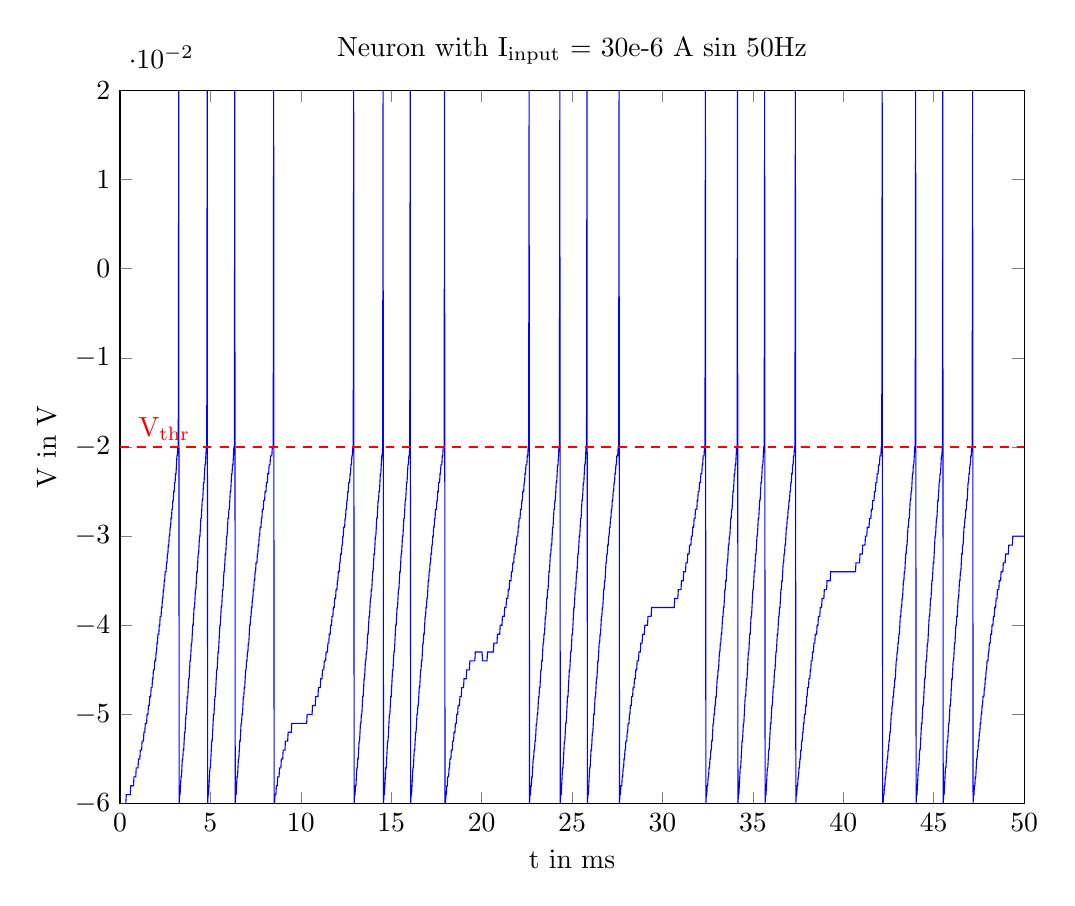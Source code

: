 % This file was created by matlab2tikz.
% Minimal pgfplots version: 1.3
%
%The latest updates can be retrieved from
%  http://www.mathworks.com/matlabcentral/fileexchange/22022-matlab2tikz
%where you can also make suggestions and rate matlab2tikz.
%
\begin{tikzpicture}

\begin{axis}[%
width=4.521in,
height=3.566in,
at={(0.758in,0.481in)},
scale only axis,
separate axis lines,
every outer x axis line/.append style={black},
every x tick label/.append style={font=\color{black}},
xmin=0,
xmax=50,
xlabel={t in ms},
every outer y axis line/.append style={black},
every y tick label/.append style={font=\color{black}},
ymin=-0.06,
ymax=0.02,
ylabel={V in V},
title={$\text{Neuron with I}_{\text{input}}\text{ = 30e-6 A sin 50Hz}$}
]
\addplot [color=blue,solid,forget plot]
  table[row sep=crcr]{%
0	-0.06\\
0.025	-0.06\\
0.05	-0.06\\
0.075	-0.06\\
0.1	-0.06\\
0.125	-0.06\\
0.15	-0.06\\
0.175	-0.06\\
0.2	-0.06\\
0.225	-0.06\\
0.25	-0.06\\
0.275	-0.06\\
0.3	-0.06\\
0.325	-0.06\\
0.35	-0.059\\
0.375	-0.059\\
0.4	-0.059\\
0.425	-0.059\\
0.45	-0.059\\
0.475	-0.059\\
0.5	-0.059\\
0.525	-0.059\\
0.55	-0.059\\
0.575	-0.059\\
0.6	-0.058\\
0.625	-0.058\\
0.65	-0.058\\
0.675	-0.058\\
0.7	-0.058\\
0.725	-0.058\\
0.75	-0.058\\
0.775	-0.057\\
0.8	-0.057\\
0.825	-0.057\\
0.85	-0.057\\
0.875	-0.057\\
0.9	-0.056\\
0.925	-0.056\\
0.95	-0.056\\
0.975	-0.056\\
1	-0.056\\
1.025	-0.055\\
1.05	-0.055\\
1.075	-0.055\\
1.1	-0.055\\
1.125	-0.054\\
1.15	-0.054\\
1.175	-0.054\\
1.2	-0.054\\
1.225	-0.053\\
1.25	-0.053\\
1.275	-0.053\\
1.3	-0.053\\
1.325	-0.052\\
1.35	-0.052\\
1.375	-0.052\\
1.4	-0.051\\
1.425	-0.051\\
1.45	-0.051\\
1.475	-0.051\\
1.5	-0.05\\
1.525	-0.05\\
1.55	-0.05\\
1.575	-0.049\\
1.6	-0.049\\
1.625	-0.049\\
1.65	-0.048\\
1.675	-0.048\\
1.7	-0.048\\
1.725	-0.047\\
1.75	-0.047\\
1.775	-0.047\\
1.8	-0.046\\
1.825	-0.046\\
1.85	-0.045\\
1.875	-0.045\\
1.9	-0.045\\
1.925	-0.044\\
1.95	-0.044\\
1.975	-0.044\\
2	-0.043\\
2.025	-0.043\\
2.05	-0.042\\
2.075	-0.042\\
2.1	-0.041\\
2.125	-0.041\\
2.15	-0.041\\
2.175	-0.04\\
2.2	-0.04\\
2.225	-0.039\\
2.25	-0.039\\
2.275	-0.039\\
2.3	-0.038\\
2.325	-0.038\\
2.35	-0.037\\
2.375	-0.037\\
2.4	-0.036\\
2.425	-0.036\\
2.45	-0.035\\
2.475	-0.035\\
2.5	-0.034\\
2.525	-0.034\\
2.55	-0.034\\
2.575	-0.033\\
2.6	-0.033\\
2.625	-0.032\\
2.65	-0.032\\
2.675	-0.031\\
2.7	-0.031\\
2.725	-0.03\\
2.75	-0.03\\
2.775	-0.029\\
2.8	-0.029\\
2.825	-0.028\\
2.85	-0.028\\
2.875	-0.027\\
2.9	-0.027\\
2.925	-0.026\\
2.95	-0.026\\
2.975	-0.025\\
3	-0.025\\
3.025	-0.024\\
3.05	-0.024\\
3.075	-0.023\\
3.1	-0.023\\
3.125	-0.022\\
3.15	-0.021\\
3.175	-0.021\\
3.2	-0.02\\
3.225	-0.02\\
3.25	0.02\\
3.275	-0.06\\
3.3	-0.059\\
3.325	-0.059\\
3.35	-0.058\\
3.375	-0.057\\
3.4	-0.057\\
3.425	-0.056\\
3.45	-0.055\\
3.475	-0.055\\
3.5	-0.054\\
3.525	-0.054\\
3.55	-0.053\\
3.575	-0.052\\
3.6	-0.052\\
3.625	-0.051\\
3.65	-0.05\\
3.675	-0.05\\
3.7	-0.049\\
3.725	-0.048\\
3.75	-0.048\\
3.775	-0.047\\
3.8	-0.046\\
3.825	-0.046\\
3.85	-0.045\\
3.875	-0.044\\
3.9	-0.044\\
3.925	-0.043\\
3.95	-0.042\\
3.975	-0.042\\
4	-0.041\\
4.025	-0.04\\
4.05	-0.04\\
4.075	-0.039\\
4.1	-0.038\\
4.125	-0.038\\
4.15	-0.037\\
4.175	-0.036\\
4.2	-0.036\\
4.225	-0.035\\
4.25	-0.034\\
4.275	-0.034\\
4.3	-0.033\\
4.325	-0.032\\
4.35	-0.032\\
4.375	-0.031\\
4.4	-0.03\\
4.425	-0.03\\
4.45	-0.029\\
4.475	-0.028\\
4.5	-0.028\\
4.525	-0.027\\
4.55	-0.026\\
4.575	-0.026\\
4.6	-0.025\\
4.625	-0.024\\
4.65	-0.024\\
4.675	-0.023\\
4.7	-0.022\\
4.725	-0.022\\
4.75	-0.021\\
4.775	-0.02\\
4.8	-0.02\\
4.825	0.02\\
4.85	-0.06\\
4.875	-0.059\\
4.9	-0.059\\
4.925	-0.058\\
4.95	-0.057\\
4.975	-0.056\\
5	-0.056\\
5.025	-0.055\\
5.05	-0.054\\
5.075	-0.053\\
5.1	-0.053\\
5.125	-0.052\\
5.15	-0.051\\
5.175	-0.05\\
5.2	-0.05\\
5.225	-0.049\\
5.25	-0.048\\
5.275	-0.048\\
5.3	-0.047\\
5.325	-0.046\\
5.35	-0.045\\
5.375	-0.045\\
5.4	-0.044\\
5.425	-0.043\\
5.45	-0.043\\
5.475	-0.042\\
5.5	-0.041\\
5.525	-0.04\\
5.55	-0.04\\
5.575	-0.039\\
5.6	-0.038\\
5.625	-0.038\\
5.65	-0.037\\
5.675	-0.036\\
5.7	-0.036\\
5.725	-0.035\\
5.75	-0.034\\
5.775	-0.034\\
5.8	-0.033\\
5.825	-0.032\\
5.85	-0.032\\
5.875	-0.031\\
5.9	-0.03\\
5.925	-0.03\\
5.95	-0.029\\
5.975	-0.028\\
6	-0.028\\
6.025	-0.027\\
6.05	-0.027\\
6.075	-0.026\\
6.1	-0.025\\
6.125	-0.025\\
6.15	-0.024\\
6.175	-0.023\\
6.2	-0.023\\
6.225	-0.022\\
6.25	-0.022\\
6.275	-0.021\\
6.3	-0.02\\
6.325	-0.02\\
6.35	0.02\\
6.375	-0.06\\
6.4	-0.059\\
6.425	-0.059\\
6.45	-0.058\\
6.475	-0.057\\
6.5	-0.057\\
6.525	-0.056\\
6.55	-0.055\\
6.575	-0.055\\
6.6	-0.054\\
6.625	-0.053\\
6.65	-0.053\\
6.675	-0.052\\
6.7	-0.051\\
6.725	-0.051\\
6.75	-0.05\\
6.775	-0.05\\
6.8	-0.049\\
6.825	-0.048\\
6.85	-0.048\\
6.875	-0.047\\
6.9	-0.047\\
6.925	-0.046\\
6.95	-0.045\\
6.975	-0.045\\
7	-0.044\\
7.025	-0.044\\
7.05	-0.043\\
7.075	-0.043\\
7.1	-0.042\\
7.125	-0.042\\
7.15	-0.041\\
7.175	-0.04\\
7.2	-0.04\\
7.225	-0.039\\
7.25	-0.039\\
7.275	-0.038\\
7.3	-0.038\\
7.325	-0.037\\
7.35	-0.037\\
7.375	-0.036\\
7.4	-0.036\\
7.425	-0.035\\
7.45	-0.035\\
7.475	-0.034\\
7.5	-0.034\\
7.525	-0.033\\
7.55	-0.033\\
7.575	-0.033\\
7.6	-0.032\\
7.625	-0.032\\
7.65	-0.031\\
7.675	-0.031\\
7.7	-0.03\\
7.725	-0.03\\
7.75	-0.029\\
7.775	-0.029\\
7.8	-0.029\\
7.825	-0.028\\
7.85	-0.028\\
7.875	-0.027\\
7.9	-0.027\\
7.925	-0.027\\
7.95	-0.026\\
7.975	-0.026\\
8	-0.026\\
8.025	-0.025\\
8.05	-0.025\\
8.075	-0.025\\
8.1	-0.024\\
8.125	-0.024\\
8.15	-0.024\\
8.175	-0.023\\
8.2	-0.023\\
8.225	-0.023\\
8.25	-0.022\\
8.275	-0.022\\
8.3	-0.022\\
8.325	-0.021\\
8.35	-0.021\\
8.375	-0.021\\
8.4	-0.021\\
8.425	-0.02\\
8.45	-0.02\\
8.475	-0.02\\
8.5	0.02\\
8.525	-0.06\\
8.55	-0.06\\
8.575	-0.059\\
8.6	-0.059\\
8.625	-0.059\\
8.65	-0.058\\
8.675	-0.058\\
8.7	-0.058\\
8.725	-0.057\\
8.75	-0.057\\
8.775	-0.057\\
8.8	-0.057\\
8.825	-0.056\\
8.85	-0.056\\
8.875	-0.056\\
8.9	-0.056\\
8.925	-0.055\\
8.95	-0.055\\
8.975	-0.055\\
9	-0.055\\
9.025	-0.054\\
9.05	-0.054\\
9.075	-0.054\\
9.1	-0.054\\
9.125	-0.054\\
9.15	-0.053\\
9.175	-0.053\\
9.2	-0.053\\
9.225	-0.053\\
9.25	-0.053\\
9.275	-0.053\\
9.3	-0.052\\
9.325	-0.052\\
9.35	-0.052\\
9.375	-0.052\\
9.4	-0.052\\
9.425	-0.052\\
9.45	-0.052\\
9.475	-0.052\\
9.5	-0.051\\
9.525	-0.051\\
9.55	-0.051\\
9.575	-0.051\\
9.6	-0.051\\
9.625	-0.051\\
9.65	-0.051\\
9.675	-0.051\\
9.7	-0.051\\
9.725	-0.051\\
9.75	-0.051\\
9.775	-0.051\\
9.8	-0.051\\
9.825	-0.051\\
9.85	-0.051\\
9.875	-0.051\\
9.9	-0.051\\
9.925	-0.051\\
9.95	-0.051\\
9.975	-0.051\\
10	-0.051\\
10.025	-0.051\\
10.05	-0.051\\
10.075	-0.051\\
10.1	-0.051\\
10.125	-0.051\\
10.15	-0.051\\
10.175	-0.051\\
10.2	-0.051\\
10.225	-0.051\\
10.25	-0.051\\
10.275	-0.051\\
10.3	-0.051\\
10.325	-0.051\\
10.35	-0.05\\
10.375	-0.05\\
10.4	-0.05\\
10.425	-0.05\\
10.45	-0.05\\
10.475	-0.05\\
10.5	-0.05\\
10.525	-0.05\\
10.55	-0.05\\
10.575	-0.05\\
10.6	-0.05\\
10.625	-0.05\\
10.65	-0.049\\
10.675	-0.049\\
10.7	-0.049\\
10.725	-0.049\\
10.75	-0.049\\
10.775	-0.049\\
10.8	-0.049\\
10.825	-0.048\\
10.85	-0.048\\
10.875	-0.048\\
10.9	-0.048\\
10.925	-0.048\\
10.95	-0.048\\
10.975	-0.047\\
11	-0.047\\
11.025	-0.047\\
11.05	-0.047\\
11.075	-0.047\\
11.1	-0.046\\
11.125	-0.046\\
11.15	-0.046\\
11.175	-0.046\\
11.2	-0.045\\
11.225	-0.045\\
11.25	-0.045\\
11.275	-0.045\\
11.3	-0.044\\
11.325	-0.044\\
11.35	-0.044\\
11.375	-0.044\\
11.4	-0.043\\
11.425	-0.043\\
11.45	-0.043\\
11.475	-0.043\\
11.5	-0.042\\
11.525	-0.042\\
11.55	-0.042\\
11.575	-0.041\\
11.6	-0.041\\
11.625	-0.041\\
11.65	-0.04\\
11.675	-0.04\\
11.7	-0.04\\
11.725	-0.039\\
11.75	-0.039\\
11.775	-0.039\\
11.8	-0.038\\
11.825	-0.038\\
11.85	-0.038\\
11.875	-0.037\\
11.9	-0.037\\
11.925	-0.037\\
11.95	-0.036\\
11.975	-0.036\\
12	-0.036\\
12.025	-0.035\\
12.05	-0.035\\
12.075	-0.034\\
12.1	-0.034\\
12.125	-0.034\\
12.15	-0.033\\
12.175	-0.033\\
12.2	-0.032\\
12.225	-0.032\\
12.25	-0.032\\
12.275	-0.031\\
12.3	-0.031\\
12.325	-0.03\\
12.35	-0.03\\
12.375	-0.029\\
12.4	-0.029\\
12.425	-0.029\\
12.45	-0.028\\
12.475	-0.028\\
12.5	-0.027\\
12.525	-0.027\\
12.55	-0.026\\
12.575	-0.026\\
12.6	-0.025\\
12.625	-0.025\\
12.65	-0.024\\
12.675	-0.024\\
12.7	-0.024\\
12.725	-0.023\\
12.75	-0.023\\
12.775	-0.022\\
12.8	-0.022\\
12.825	-0.021\\
12.85	-0.021\\
12.875	-0.02\\
12.9	-0.02\\
12.925	0.02\\
12.95	-0.06\\
12.975	-0.059\\
13	-0.059\\
13.025	-0.058\\
13.05	-0.058\\
13.075	-0.057\\
13.1	-0.056\\
13.125	-0.056\\
13.15	-0.055\\
13.175	-0.055\\
13.2	-0.054\\
13.225	-0.053\\
13.25	-0.053\\
13.275	-0.052\\
13.3	-0.051\\
13.325	-0.051\\
13.35	-0.05\\
13.375	-0.05\\
13.4	-0.049\\
13.425	-0.048\\
13.45	-0.048\\
13.475	-0.047\\
13.5	-0.046\\
13.525	-0.046\\
13.55	-0.045\\
13.575	-0.044\\
13.6	-0.044\\
13.625	-0.043\\
13.65	-0.043\\
13.675	-0.042\\
13.7	-0.041\\
13.725	-0.041\\
13.75	-0.04\\
13.775	-0.039\\
13.8	-0.039\\
13.825	-0.038\\
13.85	-0.037\\
13.875	-0.037\\
13.9	-0.036\\
13.925	-0.036\\
13.95	-0.035\\
13.975	-0.034\\
14	-0.034\\
14.025	-0.033\\
14.05	-0.032\\
14.075	-0.032\\
14.1	-0.031\\
14.125	-0.03\\
14.15	-0.03\\
14.175	-0.029\\
14.2	-0.028\\
14.225	-0.028\\
14.25	-0.027\\
14.275	-0.026\\
14.3	-0.026\\
14.325	-0.025\\
14.35	-0.025\\
14.375	-0.024\\
14.4	-0.023\\
14.425	-0.023\\
14.45	-0.022\\
14.475	-0.021\\
14.5	-0.021\\
14.525	-0.02\\
14.55	0.02\\
14.575	-0.06\\
14.6	-0.059\\
14.625	-0.059\\
14.65	-0.058\\
14.675	-0.057\\
14.7	-0.056\\
14.725	-0.056\\
14.75	-0.055\\
14.775	-0.054\\
14.8	-0.053\\
14.825	-0.053\\
14.85	-0.052\\
14.875	-0.051\\
14.9	-0.05\\
14.925	-0.05\\
14.95	-0.049\\
14.975	-0.048\\
15	-0.048\\
15.025	-0.047\\
15.05	-0.046\\
15.075	-0.045\\
15.1	-0.045\\
15.125	-0.044\\
15.15	-0.043\\
15.175	-0.043\\
15.2	-0.042\\
15.225	-0.041\\
15.25	-0.04\\
15.275	-0.04\\
15.3	-0.039\\
15.325	-0.038\\
15.35	-0.038\\
15.375	-0.037\\
15.4	-0.036\\
15.425	-0.036\\
15.45	-0.035\\
15.475	-0.034\\
15.5	-0.034\\
15.525	-0.033\\
15.55	-0.032\\
15.575	-0.032\\
15.6	-0.031\\
15.625	-0.03\\
15.65	-0.03\\
15.675	-0.029\\
15.7	-0.028\\
15.725	-0.028\\
15.75	-0.027\\
15.775	-0.026\\
15.8	-0.026\\
15.825	-0.025\\
15.85	-0.024\\
15.875	-0.024\\
15.9	-0.023\\
15.925	-0.022\\
15.95	-0.022\\
15.975	-0.021\\
16	-0.021\\
16.025	-0.02\\
16.05	0.02\\
16.075	-0.06\\
16.1	-0.059\\
16.125	-0.059\\
16.15	-0.058\\
16.175	-0.057\\
16.2	-0.056\\
16.225	-0.056\\
16.25	-0.055\\
16.275	-0.054\\
16.3	-0.054\\
16.325	-0.053\\
16.35	-0.052\\
16.375	-0.052\\
16.4	-0.051\\
16.425	-0.05\\
16.45	-0.05\\
16.475	-0.049\\
16.5	-0.049\\
16.525	-0.048\\
16.55	-0.047\\
16.575	-0.047\\
16.6	-0.046\\
16.625	-0.045\\
16.65	-0.045\\
16.675	-0.044\\
16.7	-0.044\\
16.725	-0.043\\
16.75	-0.042\\
16.775	-0.042\\
16.8	-0.041\\
16.825	-0.041\\
16.85	-0.04\\
16.875	-0.039\\
16.9	-0.039\\
16.925	-0.038\\
16.95	-0.038\\
16.975	-0.037\\
17	-0.037\\
17.025	-0.036\\
17.05	-0.035\\
17.075	-0.035\\
17.1	-0.034\\
17.125	-0.034\\
17.15	-0.033\\
17.175	-0.033\\
17.2	-0.032\\
17.225	-0.032\\
17.25	-0.031\\
17.275	-0.031\\
17.3	-0.03\\
17.325	-0.03\\
17.35	-0.029\\
17.375	-0.029\\
17.4	-0.028\\
17.425	-0.028\\
17.45	-0.027\\
17.475	-0.027\\
17.5	-0.027\\
17.525	-0.026\\
17.55	-0.026\\
17.575	-0.025\\
17.6	-0.025\\
17.625	-0.024\\
17.65	-0.024\\
17.675	-0.024\\
17.7	-0.023\\
17.725	-0.023\\
17.75	-0.022\\
17.775	-0.022\\
17.8	-0.022\\
17.825	-0.021\\
17.85	-0.021\\
17.875	-0.02\\
17.9	-0.02\\
17.925	-0.02\\
17.95	0.02\\
17.975	-0.06\\
18	-0.06\\
18.025	-0.059\\
18.05	-0.059\\
18.075	-0.058\\
18.1	-0.058\\
18.125	-0.057\\
18.15	-0.057\\
18.175	-0.057\\
18.2	-0.056\\
18.225	-0.056\\
18.25	-0.055\\
18.275	-0.055\\
18.3	-0.055\\
18.325	-0.054\\
18.35	-0.054\\
18.375	-0.054\\
18.4	-0.053\\
18.425	-0.053\\
18.45	-0.053\\
18.475	-0.052\\
18.5	-0.052\\
18.525	-0.052\\
18.55	-0.051\\
18.575	-0.051\\
18.6	-0.051\\
18.625	-0.05\\
18.65	-0.05\\
18.675	-0.05\\
18.7	-0.049\\
18.725	-0.049\\
18.75	-0.049\\
18.775	-0.049\\
18.8	-0.048\\
18.825	-0.048\\
18.85	-0.048\\
18.875	-0.048\\
18.9	-0.047\\
18.925	-0.047\\
18.95	-0.047\\
18.975	-0.047\\
19	-0.047\\
19.025	-0.046\\
19.05	-0.046\\
19.075	-0.046\\
19.1	-0.046\\
19.125	-0.046\\
19.15	-0.046\\
19.175	-0.045\\
19.2	-0.045\\
19.225	-0.045\\
19.25	-0.045\\
19.275	-0.045\\
19.3	-0.045\\
19.325	-0.045\\
19.35	-0.044\\
19.375	-0.044\\
19.4	-0.044\\
19.425	-0.044\\
19.45	-0.044\\
19.475	-0.044\\
19.5	-0.044\\
19.525	-0.044\\
19.55	-0.044\\
19.575	-0.044\\
19.6	-0.044\\
19.625	-0.044\\
19.65	-0.043\\
19.675	-0.043\\
19.7	-0.043\\
19.725	-0.043\\
19.75	-0.043\\
19.775	-0.043\\
19.8	-0.043\\
19.825	-0.043\\
19.85	-0.043\\
19.875	-0.043\\
19.9	-0.043\\
19.925	-0.043\\
19.95	-0.043\\
19.975	-0.043\\
20	-0.043\\
20.025	-0.043\\
20.05	-0.044\\
20.075	-0.044\\
20.1	-0.044\\
20.125	-0.044\\
20.15	-0.044\\
20.175	-0.044\\
20.2	-0.044\\
20.225	-0.044\\
20.25	-0.044\\
20.275	-0.044\\
20.3	-0.044\\
20.325	-0.043\\
20.35	-0.043\\
20.375	-0.043\\
20.4	-0.043\\
20.425	-0.043\\
20.45	-0.043\\
20.475	-0.043\\
20.5	-0.043\\
20.525	-0.043\\
20.55	-0.043\\
20.575	-0.043\\
20.6	-0.043\\
20.625	-0.043\\
20.65	-0.043\\
20.675	-0.042\\
20.7	-0.042\\
20.725	-0.042\\
20.75	-0.042\\
20.775	-0.042\\
20.8	-0.042\\
20.825	-0.042\\
20.85	-0.042\\
20.875	-0.041\\
20.9	-0.041\\
20.925	-0.041\\
20.95	-0.041\\
20.975	-0.041\\
21	-0.041\\
21.025	-0.04\\
21.05	-0.04\\
21.075	-0.04\\
21.1	-0.04\\
21.125	-0.04\\
21.15	-0.039\\
21.175	-0.039\\
21.2	-0.039\\
21.225	-0.039\\
21.25	-0.039\\
21.275	-0.038\\
21.3	-0.038\\
21.325	-0.038\\
21.35	-0.038\\
21.375	-0.037\\
21.4	-0.037\\
21.425	-0.037\\
21.45	-0.037\\
21.475	-0.036\\
21.5	-0.036\\
21.525	-0.036\\
21.55	-0.035\\
21.575	-0.035\\
21.6	-0.035\\
21.625	-0.035\\
21.65	-0.034\\
21.675	-0.034\\
21.7	-0.034\\
21.725	-0.033\\
21.75	-0.033\\
21.775	-0.033\\
21.8	-0.032\\
21.825	-0.032\\
21.85	-0.032\\
21.875	-0.031\\
21.9	-0.031\\
21.925	-0.031\\
21.95	-0.03\\
21.975	-0.03\\
22	-0.03\\
22.025	-0.029\\
22.05	-0.029\\
22.075	-0.028\\
22.1	-0.028\\
22.125	-0.028\\
22.15	-0.027\\
22.175	-0.027\\
22.2	-0.027\\
22.225	-0.026\\
22.25	-0.026\\
22.275	-0.025\\
22.3	-0.025\\
22.325	-0.025\\
22.35	-0.024\\
22.375	-0.024\\
22.4	-0.023\\
22.425	-0.023\\
22.45	-0.022\\
22.475	-0.022\\
22.5	-0.022\\
22.525	-0.021\\
22.55	-0.021\\
22.575	-0.02\\
22.6	-0.02\\
22.625	0.02\\
22.65	-0.06\\
22.675	-0.059\\
22.7	-0.059\\
22.725	-0.058\\
22.75	-0.058\\
22.775	-0.057\\
22.8	-0.057\\
22.825	-0.056\\
22.85	-0.055\\
22.875	-0.055\\
22.9	-0.054\\
22.925	-0.054\\
22.95	-0.053\\
22.975	-0.053\\
23	-0.052\\
23.025	-0.051\\
23.05	-0.051\\
23.075	-0.05\\
23.1	-0.05\\
23.125	-0.049\\
23.15	-0.048\\
23.175	-0.048\\
23.2	-0.047\\
23.225	-0.047\\
23.25	-0.046\\
23.275	-0.045\\
23.3	-0.045\\
23.325	-0.044\\
23.35	-0.044\\
23.375	-0.043\\
23.4	-0.042\\
23.425	-0.042\\
23.45	-0.041\\
23.475	-0.041\\
23.5	-0.04\\
23.525	-0.039\\
23.55	-0.039\\
23.575	-0.038\\
23.6	-0.037\\
23.625	-0.037\\
23.65	-0.036\\
23.675	-0.036\\
23.7	-0.035\\
23.725	-0.034\\
23.75	-0.034\\
23.775	-0.033\\
23.8	-0.032\\
23.825	-0.032\\
23.85	-0.031\\
23.875	-0.031\\
23.9	-0.03\\
23.925	-0.029\\
23.95	-0.029\\
23.975	-0.028\\
24	-0.027\\
24.025	-0.027\\
24.05	-0.026\\
24.075	-0.026\\
24.1	-0.025\\
24.125	-0.024\\
24.15	-0.024\\
24.175	-0.023\\
24.2	-0.022\\
24.225	-0.022\\
24.25	-0.021\\
24.275	-0.02\\
24.3	-0.02\\
24.325	0.02\\
24.35	-0.06\\
24.375	-0.059\\
24.4	-0.059\\
24.425	-0.058\\
24.45	-0.057\\
24.475	-0.056\\
24.5	-0.056\\
24.525	-0.055\\
24.55	-0.054\\
24.575	-0.053\\
24.6	-0.053\\
24.625	-0.052\\
24.65	-0.051\\
24.675	-0.051\\
24.7	-0.05\\
24.725	-0.049\\
24.75	-0.048\\
24.775	-0.048\\
24.8	-0.047\\
24.825	-0.046\\
24.85	-0.045\\
24.875	-0.045\\
24.9	-0.044\\
24.925	-0.043\\
24.95	-0.043\\
24.975	-0.042\\
25	-0.041\\
25.025	-0.041\\
25.05	-0.04\\
25.075	-0.039\\
25.1	-0.038\\
25.125	-0.038\\
25.15	-0.037\\
25.175	-0.036\\
25.2	-0.036\\
25.225	-0.035\\
25.25	-0.034\\
25.275	-0.034\\
25.3	-0.033\\
25.325	-0.032\\
25.35	-0.032\\
25.375	-0.031\\
25.4	-0.03\\
25.425	-0.03\\
25.45	-0.029\\
25.475	-0.028\\
25.5	-0.028\\
25.525	-0.027\\
25.55	-0.026\\
25.575	-0.026\\
25.6	-0.025\\
25.625	-0.024\\
25.65	-0.024\\
25.675	-0.023\\
25.7	-0.022\\
25.725	-0.022\\
25.75	-0.021\\
25.775	-0.02\\
25.8	-0.02\\
25.825	0.02\\
25.85	-0.06\\
25.875	-0.059\\
25.9	-0.059\\
25.925	-0.058\\
25.95	-0.057\\
25.975	-0.056\\
26	-0.056\\
26.025	-0.055\\
26.05	-0.054\\
26.075	-0.054\\
26.1	-0.053\\
26.125	-0.052\\
26.15	-0.052\\
26.175	-0.051\\
26.2	-0.05\\
26.225	-0.05\\
26.25	-0.049\\
26.275	-0.048\\
26.3	-0.048\\
26.325	-0.047\\
26.35	-0.046\\
26.375	-0.046\\
26.4	-0.045\\
26.425	-0.044\\
26.45	-0.044\\
26.475	-0.043\\
26.5	-0.042\\
26.525	-0.042\\
26.55	-0.041\\
26.575	-0.041\\
26.6	-0.04\\
26.625	-0.039\\
26.65	-0.039\\
26.675	-0.038\\
26.7	-0.038\\
26.725	-0.037\\
26.75	-0.036\\
26.775	-0.036\\
26.8	-0.035\\
26.825	-0.035\\
26.85	-0.034\\
26.875	-0.033\\
26.9	-0.033\\
26.925	-0.032\\
26.95	-0.032\\
26.975	-0.031\\
27	-0.031\\
27.025	-0.03\\
27.05	-0.03\\
27.075	-0.029\\
27.1	-0.029\\
27.125	-0.028\\
27.15	-0.028\\
27.175	-0.027\\
27.2	-0.027\\
27.225	-0.026\\
27.25	-0.026\\
27.275	-0.025\\
27.3	-0.025\\
27.325	-0.024\\
27.35	-0.024\\
27.375	-0.023\\
27.4	-0.023\\
27.425	-0.022\\
27.45	-0.022\\
27.475	-0.021\\
27.5	-0.021\\
27.525	-0.021\\
27.55	-0.02\\
27.575	-0.02\\
27.6	0.02\\
27.625	-0.06\\
27.65	-0.059\\
27.675	-0.059\\
27.7	-0.058\\
27.725	-0.058\\
27.75	-0.058\\
27.775	-0.057\\
27.8	-0.057\\
27.825	-0.056\\
27.85	-0.056\\
27.875	-0.055\\
27.9	-0.055\\
27.925	-0.054\\
27.95	-0.054\\
27.975	-0.053\\
28	-0.053\\
28.025	-0.053\\
28.05	-0.052\\
28.075	-0.052\\
28.1	-0.051\\
28.125	-0.051\\
28.15	-0.051\\
28.175	-0.05\\
28.2	-0.05\\
28.225	-0.049\\
28.25	-0.049\\
28.275	-0.049\\
28.3	-0.048\\
28.325	-0.048\\
28.35	-0.048\\
28.375	-0.047\\
28.4	-0.047\\
28.425	-0.047\\
28.45	-0.046\\
28.475	-0.046\\
28.5	-0.046\\
28.525	-0.045\\
28.55	-0.045\\
28.575	-0.045\\
28.6	-0.044\\
28.625	-0.044\\
28.65	-0.044\\
28.675	-0.044\\
28.7	-0.043\\
28.725	-0.043\\
28.75	-0.043\\
28.775	-0.043\\
28.8	-0.042\\
28.825	-0.042\\
28.85	-0.042\\
28.875	-0.042\\
28.9	-0.041\\
28.925	-0.041\\
28.95	-0.041\\
28.975	-0.041\\
29	-0.041\\
29.025	-0.04\\
29.05	-0.04\\
29.075	-0.04\\
29.1	-0.04\\
29.125	-0.04\\
29.15	-0.04\\
29.175	-0.04\\
29.2	-0.039\\
29.225	-0.039\\
29.25	-0.039\\
29.275	-0.039\\
29.3	-0.039\\
29.325	-0.039\\
29.35	-0.039\\
29.375	-0.039\\
29.4	-0.038\\
29.425	-0.038\\
29.45	-0.038\\
29.475	-0.038\\
29.5	-0.038\\
29.525	-0.038\\
29.55	-0.038\\
29.575	-0.038\\
29.6	-0.038\\
29.625	-0.038\\
29.65	-0.038\\
29.675	-0.038\\
29.7	-0.038\\
29.725	-0.038\\
29.75	-0.038\\
29.775	-0.038\\
29.8	-0.038\\
29.825	-0.038\\
29.85	-0.038\\
29.875	-0.038\\
29.9	-0.038\\
29.925	-0.038\\
29.95	-0.038\\
29.975	-0.038\\
30	-0.038\\
30.025	-0.038\\
30.05	-0.038\\
30.075	-0.038\\
30.1	-0.038\\
30.125	-0.038\\
30.15	-0.038\\
30.175	-0.038\\
30.2	-0.038\\
30.225	-0.038\\
30.25	-0.038\\
30.275	-0.038\\
30.3	-0.038\\
30.325	-0.038\\
30.35	-0.038\\
30.375	-0.038\\
30.4	-0.038\\
30.425	-0.038\\
30.45	-0.038\\
30.475	-0.038\\
30.5	-0.038\\
30.525	-0.038\\
30.55	-0.038\\
30.575	-0.038\\
30.6	-0.038\\
30.625	-0.038\\
30.65	-0.038\\
30.675	-0.037\\
30.7	-0.037\\
30.725	-0.037\\
30.75	-0.037\\
30.775	-0.037\\
30.8	-0.037\\
30.825	-0.037\\
30.85	-0.037\\
30.875	-0.036\\
30.9	-0.036\\
30.925	-0.036\\
30.95	-0.036\\
30.975	-0.036\\
31	-0.036\\
31.025	-0.036\\
31.05	-0.035\\
31.075	-0.035\\
31.1	-0.035\\
31.125	-0.035\\
31.15	-0.035\\
31.175	-0.034\\
31.2	-0.034\\
31.225	-0.034\\
31.25	-0.034\\
31.275	-0.034\\
31.3	-0.033\\
31.325	-0.033\\
31.35	-0.033\\
31.375	-0.033\\
31.4	-0.032\\
31.425	-0.032\\
31.45	-0.032\\
31.475	-0.032\\
31.5	-0.031\\
31.525	-0.031\\
31.55	-0.031\\
31.575	-0.031\\
31.6	-0.03\\
31.625	-0.03\\
31.65	-0.03\\
31.675	-0.029\\
31.7	-0.029\\
31.725	-0.029\\
31.75	-0.028\\
31.775	-0.028\\
31.8	-0.028\\
31.825	-0.027\\
31.85	-0.027\\
31.875	-0.027\\
31.9	-0.027\\
31.925	-0.026\\
31.95	-0.026\\
31.975	-0.025\\
32	-0.025\\
32.025	-0.025\\
32.05	-0.024\\
32.075	-0.024\\
32.1	-0.024\\
32.125	-0.023\\
32.15	-0.023\\
32.175	-0.023\\
32.2	-0.022\\
32.225	-0.022\\
32.25	-0.021\\
32.275	-0.021\\
32.3	-0.021\\
32.325	-0.02\\
32.35	-0.02\\
32.375	0.02\\
32.4	-0.06\\
32.425	-0.059\\
32.45	-0.059\\
32.475	-0.058\\
32.5	-0.058\\
32.525	-0.057\\
32.55	-0.057\\
32.575	-0.056\\
32.6	-0.056\\
32.625	-0.055\\
32.65	-0.055\\
32.675	-0.054\\
32.7	-0.054\\
32.725	-0.053\\
32.75	-0.053\\
32.775	-0.052\\
32.8	-0.051\\
32.825	-0.051\\
32.85	-0.05\\
32.875	-0.05\\
32.9	-0.049\\
32.925	-0.049\\
32.95	-0.048\\
32.975	-0.048\\
33	-0.047\\
33.025	-0.046\\
33.05	-0.046\\
33.075	-0.045\\
33.1	-0.045\\
33.125	-0.044\\
33.15	-0.043\\
33.175	-0.043\\
33.2	-0.042\\
33.225	-0.042\\
33.25	-0.041\\
33.275	-0.041\\
33.3	-0.04\\
33.325	-0.039\\
33.35	-0.039\\
33.375	-0.038\\
33.4	-0.038\\
33.425	-0.037\\
33.45	-0.036\\
33.475	-0.036\\
33.5	-0.035\\
33.525	-0.035\\
33.55	-0.034\\
33.575	-0.033\\
33.6	-0.033\\
33.625	-0.032\\
33.65	-0.031\\
33.675	-0.031\\
33.7	-0.03\\
33.725	-0.03\\
33.75	-0.029\\
33.775	-0.028\\
33.8	-0.028\\
33.825	-0.027\\
33.85	-0.027\\
33.875	-0.026\\
33.9	-0.025\\
33.925	-0.025\\
33.95	-0.024\\
33.975	-0.023\\
34	-0.023\\
34.025	-0.022\\
34.05	-0.022\\
34.075	-0.021\\
34.1	-0.02\\
34.125	-0.02\\
34.15	0.02\\
34.175	-0.06\\
34.2	-0.059\\
34.225	-0.059\\
34.25	-0.058\\
34.275	-0.057\\
34.3	-0.056\\
34.325	-0.056\\
34.35	-0.055\\
34.375	-0.054\\
34.4	-0.053\\
34.425	-0.053\\
34.45	-0.052\\
34.475	-0.051\\
34.5	-0.051\\
34.525	-0.05\\
34.55	-0.049\\
34.575	-0.048\\
34.6	-0.048\\
34.625	-0.047\\
34.65	-0.046\\
34.675	-0.046\\
34.7	-0.045\\
34.725	-0.044\\
34.75	-0.043\\
34.775	-0.043\\
34.8	-0.042\\
34.825	-0.041\\
34.85	-0.041\\
34.875	-0.04\\
34.9	-0.039\\
34.925	-0.039\\
34.95	-0.038\\
34.975	-0.037\\
35	-0.036\\
35.025	-0.036\\
35.05	-0.035\\
35.075	-0.034\\
35.1	-0.034\\
35.125	-0.033\\
35.15	-0.032\\
35.175	-0.032\\
35.2	-0.031\\
35.225	-0.03\\
35.25	-0.03\\
35.275	-0.029\\
35.3	-0.028\\
35.325	-0.028\\
35.35	-0.027\\
35.375	-0.026\\
35.4	-0.026\\
35.425	-0.025\\
35.45	-0.024\\
35.475	-0.024\\
35.5	-0.023\\
35.525	-0.022\\
35.55	-0.022\\
35.575	-0.021\\
35.6	-0.02\\
35.625	-0.02\\
35.65	0.02\\
35.675	-0.06\\
35.7	-0.059\\
35.725	-0.059\\
35.75	-0.058\\
35.775	-0.057\\
35.8	-0.056\\
35.825	-0.056\\
35.85	-0.055\\
35.875	-0.054\\
35.9	-0.054\\
35.925	-0.053\\
35.95	-0.052\\
35.975	-0.051\\
36	-0.051\\
36.025	-0.05\\
36.05	-0.049\\
36.075	-0.049\\
36.1	-0.048\\
36.125	-0.047\\
36.15	-0.047\\
36.175	-0.046\\
36.2	-0.045\\
36.225	-0.045\\
36.25	-0.044\\
36.275	-0.043\\
36.3	-0.043\\
36.325	-0.042\\
36.35	-0.041\\
36.375	-0.041\\
36.4	-0.04\\
36.425	-0.039\\
36.45	-0.039\\
36.475	-0.038\\
36.5	-0.038\\
36.525	-0.037\\
36.55	-0.036\\
36.575	-0.036\\
36.6	-0.035\\
36.625	-0.035\\
36.65	-0.034\\
36.675	-0.033\\
36.7	-0.033\\
36.725	-0.032\\
36.75	-0.032\\
36.775	-0.031\\
36.8	-0.031\\
36.825	-0.03\\
36.85	-0.029\\
36.875	-0.029\\
36.9	-0.028\\
36.925	-0.028\\
36.95	-0.027\\
36.975	-0.027\\
37	-0.026\\
37.025	-0.026\\
37.05	-0.025\\
37.075	-0.025\\
37.1	-0.024\\
37.125	-0.024\\
37.15	-0.023\\
37.175	-0.023\\
37.2	-0.022\\
37.225	-0.022\\
37.25	-0.021\\
37.275	-0.021\\
37.3	-0.02\\
37.325	-0.02\\
37.35	0.02\\
37.375	-0.06\\
37.4	-0.059\\
37.425	-0.059\\
37.45	-0.058\\
37.475	-0.058\\
37.5	-0.057\\
37.525	-0.057\\
37.55	-0.056\\
37.575	-0.056\\
37.6	-0.055\\
37.625	-0.055\\
37.65	-0.054\\
37.675	-0.054\\
37.7	-0.053\\
37.725	-0.053\\
37.75	-0.052\\
37.775	-0.052\\
37.8	-0.051\\
37.825	-0.051\\
37.85	-0.05\\
37.875	-0.05\\
37.9	-0.05\\
37.925	-0.049\\
37.95	-0.049\\
37.975	-0.048\\
38	-0.048\\
38.025	-0.047\\
38.05	-0.047\\
38.075	-0.047\\
38.1	-0.046\\
38.125	-0.046\\
38.15	-0.046\\
38.175	-0.045\\
38.2	-0.045\\
38.225	-0.044\\
38.25	-0.044\\
38.275	-0.044\\
38.3	-0.043\\
38.325	-0.043\\
38.35	-0.043\\
38.375	-0.042\\
38.4	-0.042\\
38.425	-0.042\\
38.45	-0.041\\
38.475	-0.041\\
38.5	-0.041\\
38.525	-0.041\\
38.55	-0.04\\
38.575	-0.04\\
38.6	-0.04\\
38.625	-0.039\\
38.65	-0.039\\
38.675	-0.039\\
38.7	-0.039\\
38.725	-0.038\\
38.75	-0.038\\
38.775	-0.038\\
38.8	-0.038\\
38.825	-0.037\\
38.85	-0.037\\
38.875	-0.037\\
38.9	-0.037\\
38.925	-0.037\\
38.95	-0.036\\
38.975	-0.036\\
39	-0.036\\
39.025	-0.036\\
39.05	-0.036\\
39.075	-0.036\\
39.1	-0.035\\
39.125	-0.035\\
39.15	-0.035\\
39.175	-0.035\\
39.2	-0.035\\
39.225	-0.035\\
39.25	-0.035\\
39.275	-0.035\\
39.3	-0.034\\
39.325	-0.034\\
39.35	-0.034\\
39.375	-0.034\\
39.4	-0.034\\
39.425	-0.034\\
39.45	-0.034\\
39.475	-0.034\\
39.5	-0.034\\
39.525	-0.034\\
39.55	-0.034\\
39.575	-0.034\\
39.6	-0.034\\
39.625	-0.034\\
39.65	-0.034\\
39.675	-0.034\\
39.7	-0.034\\
39.725	-0.034\\
39.75	-0.034\\
39.775	-0.034\\
39.8	-0.034\\
39.825	-0.034\\
39.85	-0.034\\
39.875	-0.034\\
39.9	-0.034\\
39.925	-0.034\\
39.95	-0.034\\
39.975	-0.034\\
40	-0.034\\
40.025	-0.034\\
40.05	-0.034\\
40.075	-0.034\\
40.1	-0.034\\
40.125	-0.034\\
40.15	-0.034\\
40.175	-0.034\\
40.2	-0.034\\
40.225	-0.034\\
40.25	-0.034\\
40.275	-0.034\\
40.3	-0.034\\
40.325	-0.034\\
40.35	-0.034\\
40.375	-0.034\\
40.4	-0.034\\
40.425	-0.034\\
40.45	-0.034\\
40.475	-0.034\\
40.5	-0.034\\
40.525	-0.034\\
40.55	-0.034\\
40.575	-0.034\\
40.6	-0.034\\
40.625	-0.034\\
40.65	-0.034\\
40.675	-0.034\\
40.7	-0.033\\
40.725	-0.033\\
40.75	-0.033\\
40.775	-0.033\\
40.8	-0.033\\
40.825	-0.033\\
40.85	-0.033\\
40.875	-0.033\\
40.9	-0.033\\
40.925	-0.032\\
40.95	-0.032\\
40.975	-0.032\\
41	-0.032\\
41.025	-0.032\\
41.05	-0.032\\
41.075	-0.031\\
41.1	-0.031\\
41.125	-0.031\\
41.15	-0.031\\
41.175	-0.031\\
41.2	-0.031\\
41.225	-0.03\\
41.25	-0.03\\
41.275	-0.03\\
41.3	-0.03\\
41.325	-0.029\\
41.35	-0.029\\
41.375	-0.029\\
41.4	-0.029\\
41.425	-0.029\\
41.45	-0.028\\
41.475	-0.028\\
41.5	-0.028\\
41.525	-0.028\\
41.55	-0.027\\
41.575	-0.027\\
41.6	-0.027\\
41.625	-0.026\\
41.65	-0.026\\
41.675	-0.026\\
41.7	-0.026\\
41.725	-0.025\\
41.75	-0.025\\
41.775	-0.025\\
41.8	-0.024\\
41.825	-0.024\\
41.85	-0.024\\
41.875	-0.023\\
41.9	-0.023\\
41.925	-0.023\\
41.95	-0.022\\
41.975	-0.022\\
42	-0.022\\
42.025	-0.021\\
42.05	-0.021\\
42.075	-0.021\\
42.1	-0.02\\
42.125	-0.02\\
42.15	0.02\\
42.175	-0.06\\
42.2	-0.06\\
42.225	-0.059\\
42.25	-0.059\\
42.275	-0.058\\
42.3	-0.058\\
42.325	-0.057\\
42.35	-0.057\\
42.375	-0.056\\
42.4	-0.056\\
42.425	-0.055\\
42.45	-0.055\\
42.475	-0.054\\
42.5	-0.054\\
42.525	-0.053\\
42.55	-0.053\\
42.575	-0.052\\
42.6	-0.052\\
42.625	-0.051\\
42.65	-0.05\\
42.675	-0.05\\
42.7	-0.049\\
42.725	-0.049\\
42.75	-0.048\\
42.775	-0.048\\
42.8	-0.047\\
42.825	-0.047\\
42.85	-0.046\\
42.875	-0.046\\
42.9	-0.045\\
42.925	-0.044\\
42.95	-0.044\\
42.975	-0.043\\
43	-0.043\\
43.025	-0.042\\
43.05	-0.042\\
43.075	-0.041\\
43.1	-0.041\\
43.125	-0.04\\
43.15	-0.039\\
43.175	-0.039\\
43.2	-0.038\\
43.225	-0.038\\
43.25	-0.037\\
43.275	-0.037\\
43.3	-0.036\\
43.325	-0.035\\
43.35	-0.035\\
43.375	-0.034\\
43.4	-0.034\\
43.425	-0.033\\
43.45	-0.032\\
43.475	-0.032\\
43.5	-0.031\\
43.525	-0.031\\
43.55	-0.03\\
43.575	-0.029\\
43.6	-0.029\\
43.625	-0.028\\
43.65	-0.028\\
43.675	-0.027\\
43.7	-0.026\\
43.725	-0.026\\
43.75	-0.025\\
43.775	-0.025\\
43.8	-0.024\\
43.825	-0.023\\
43.85	-0.023\\
43.875	-0.022\\
43.9	-0.022\\
43.925	-0.021\\
43.95	-0.02\\
43.975	-0.02\\
44	0.02\\
44.025	-0.06\\
44.05	-0.059\\
44.075	-0.059\\
44.1	-0.058\\
44.125	-0.057\\
44.15	-0.056\\
44.175	-0.056\\
44.2	-0.055\\
44.225	-0.054\\
44.25	-0.054\\
44.275	-0.053\\
44.3	-0.052\\
44.325	-0.051\\
44.35	-0.051\\
44.375	-0.05\\
44.4	-0.049\\
44.425	-0.049\\
44.45	-0.048\\
44.475	-0.047\\
44.5	-0.046\\
44.525	-0.046\\
44.55	-0.045\\
44.575	-0.044\\
44.6	-0.044\\
44.625	-0.043\\
44.65	-0.042\\
44.675	-0.042\\
44.7	-0.041\\
44.725	-0.04\\
44.75	-0.039\\
44.775	-0.039\\
44.8	-0.038\\
44.825	-0.037\\
44.85	-0.037\\
44.875	-0.036\\
44.9	-0.035\\
44.925	-0.035\\
44.95	-0.034\\
44.975	-0.033\\
45	-0.033\\
45.025	-0.032\\
45.05	-0.031\\
45.075	-0.03\\
45.1	-0.03\\
45.125	-0.029\\
45.15	-0.028\\
45.175	-0.028\\
45.2	-0.027\\
45.225	-0.026\\
45.25	-0.026\\
45.275	-0.025\\
45.3	-0.024\\
45.325	-0.024\\
45.35	-0.023\\
45.375	-0.023\\
45.4	-0.022\\
45.425	-0.021\\
45.45	-0.021\\
45.475	-0.02\\
45.5	0.02\\
45.525	-0.06\\
45.55	-0.059\\
45.575	-0.059\\
45.6	-0.058\\
45.625	-0.057\\
45.65	-0.056\\
45.675	-0.056\\
45.7	-0.055\\
45.725	-0.054\\
45.75	-0.053\\
45.775	-0.053\\
45.8	-0.052\\
45.825	-0.051\\
45.85	-0.051\\
45.875	-0.05\\
45.9	-0.049\\
45.925	-0.049\\
45.95	-0.048\\
45.975	-0.047\\
46	-0.046\\
46.025	-0.046\\
46.05	-0.045\\
46.075	-0.044\\
46.1	-0.044\\
46.125	-0.043\\
46.15	-0.042\\
46.175	-0.042\\
46.2	-0.041\\
46.225	-0.04\\
46.25	-0.04\\
46.275	-0.039\\
46.3	-0.039\\
46.325	-0.038\\
46.35	-0.037\\
46.375	-0.037\\
46.4	-0.036\\
46.425	-0.035\\
46.45	-0.035\\
46.475	-0.034\\
46.5	-0.034\\
46.525	-0.033\\
46.55	-0.032\\
46.575	-0.032\\
46.6	-0.031\\
46.625	-0.031\\
46.65	-0.03\\
46.675	-0.029\\
46.7	-0.029\\
46.725	-0.028\\
46.75	-0.028\\
46.775	-0.027\\
46.8	-0.027\\
46.825	-0.026\\
46.85	-0.026\\
46.875	-0.025\\
46.9	-0.024\\
46.925	-0.024\\
46.95	-0.023\\
46.975	-0.023\\
47	-0.022\\
47.025	-0.022\\
47.05	-0.021\\
47.075	-0.021\\
47.1	-0.02\\
47.125	-0.02\\
47.15	0.02\\
47.175	-0.06\\
47.2	-0.059\\
47.225	-0.059\\
47.25	-0.058\\
47.275	-0.058\\
47.3	-0.057\\
47.325	-0.057\\
47.35	-0.056\\
47.375	-0.055\\
47.4	-0.055\\
47.425	-0.054\\
47.45	-0.054\\
47.475	-0.053\\
47.5	-0.053\\
47.525	-0.052\\
47.55	-0.052\\
47.575	-0.051\\
47.6	-0.051\\
47.625	-0.05\\
47.65	-0.05\\
47.675	-0.049\\
47.7	-0.049\\
47.725	-0.048\\
47.75	-0.048\\
47.775	-0.048\\
47.8	-0.047\\
47.825	-0.047\\
47.85	-0.046\\
47.875	-0.046\\
47.9	-0.045\\
47.925	-0.045\\
47.95	-0.044\\
47.975	-0.044\\
48	-0.044\\
48.025	-0.043\\
48.05	-0.043\\
48.075	-0.042\\
48.1	-0.042\\
48.125	-0.042\\
48.15	-0.041\\
48.175	-0.041\\
48.2	-0.041\\
48.225	-0.04\\
48.25	-0.04\\
48.275	-0.04\\
48.3	-0.039\\
48.325	-0.039\\
48.35	-0.039\\
48.375	-0.038\\
48.4	-0.038\\
48.425	-0.038\\
48.45	-0.037\\
48.475	-0.037\\
48.5	-0.037\\
48.525	-0.036\\
48.55	-0.036\\
48.575	-0.036\\
48.6	-0.036\\
48.625	-0.035\\
48.65	-0.035\\
48.675	-0.035\\
48.7	-0.035\\
48.725	-0.034\\
48.75	-0.034\\
48.775	-0.034\\
48.8	-0.034\\
48.825	-0.034\\
48.85	-0.033\\
48.875	-0.033\\
48.9	-0.033\\
48.925	-0.033\\
48.95	-0.033\\
48.975	-0.032\\
49	-0.032\\
49.025	-0.032\\
49.05	-0.032\\
49.075	-0.032\\
49.1	-0.032\\
49.125	-0.032\\
49.15	-0.031\\
49.175	-0.031\\
49.2	-0.031\\
49.225	-0.031\\
49.25	-0.031\\
49.275	-0.031\\
49.3	-0.031\\
49.325	-0.031\\
49.35	-0.031\\
49.375	-0.03\\
49.4	-0.03\\
49.425	-0.03\\
49.45	-0.03\\
49.475	-0.03\\
49.5	-0.03\\
49.525	-0.03\\
49.55	-0.03\\
49.575	-0.03\\
49.6	-0.03\\
49.625	-0.03\\
49.65	-0.03\\
49.675	-0.03\\
49.7	-0.03\\
49.725	-0.03\\
49.75	-0.03\\
49.775	-0.03\\
49.8	-0.03\\
49.825	-0.03\\
49.85	-0.03\\
49.875	-0.03\\
49.9	-0.03\\
49.925	-0.03\\
49.95	-0.03\\
49.975	-0.03\\
50	-0.03\\
};
\addplot [color=red,dashed,forget plot]
  table[row sep=crcr]{%
0	-0.02\\
0.025	-0.02\\
0.05	-0.02\\
0.075	-0.02\\
0.1	-0.02\\
0.125	-0.02\\
0.15	-0.02\\
0.175	-0.02\\
0.2	-0.02\\
0.225	-0.02\\
0.25	-0.02\\
0.275	-0.02\\
0.3	-0.02\\
0.325	-0.02\\
0.35	-0.02\\
0.375	-0.02\\
0.4	-0.02\\
0.425	-0.02\\
0.45	-0.02\\
0.475	-0.02\\
0.5	-0.02\\
0.525	-0.02\\
0.55	-0.02\\
0.575	-0.02\\
0.6	-0.02\\
0.625	-0.02\\
0.65	-0.02\\
0.675	-0.02\\
0.7	-0.02\\
0.725	-0.02\\
0.75	-0.02\\
0.775	-0.02\\
0.8	-0.02\\
0.825	-0.02\\
0.85	-0.02\\
0.875	-0.02\\
0.9	-0.02\\
0.925	-0.02\\
0.95	-0.02\\
0.975	-0.02\\
1	-0.02\\
1.025	-0.02\\
1.05	-0.02\\
1.075	-0.02\\
1.1	-0.02\\
1.125	-0.02\\
1.15	-0.02\\
1.175	-0.02\\
1.2	-0.02\\
1.225	-0.02\\
1.25	-0.02\\
1.275	-0.02\\
1.3	-0.02\\
1.325	-0.02\\
1.35	-0.02\\
1.375	-0.02\\
1.4	-0.02\\
1.425	-0.02\\
1.45	-0.02\\
1.475	-0.02\\
1.5	-0.02\\
1.525	-0.02\\
1.55	-0.02\\
1.575	-0.02\\
1.6	-0.02\\
1.625	-0.02\\
1.65	-0.02\\
1.675	-0.02\\
1.7	-0.02\\
1.725	-0.02\\
1.75	-0.02\\
1.775	-0.02\\
1.8	-0.02\\
1.825	-0.02\\
1.85	-0.02\\
1.875	-0.02\\
1.9	-0.02\\
1.925	-0.02\\
1.95	-0.02\\
1.975	-0.02\\
2	-0.02\\
2.025	-0.02\\
2.05	-0.02\\
2.075	-0.02\\
2.1	-0.02\\
2.125	-0.02\\
2.15	-0.02\\
2.175	-0.02\\
2.2	-0.02\\
2.225	-0.02\\
2.25	-0.02\\
2.275	-0.02\\
2.3	-0.02\\
2.325	-0.02\\
2.35	-0.02\\
2.375	-0.02\\
2.4	-0.02\\
2.425	-0.02\\
2.45	-0.02\\
2.475	-0.02\\
2.5	-0.02\\
2.525	-0.02\\
2.55	-0.02\\
2.575	-0.02\\
2.6	-0.02\\
2.625	-0.02\\
2.65	-0.02\\
2.675	-0.02\\
2.7	-0.02\\
2.725	-0.02\\
2.75	-0.02\\
2.775	-0.02\\
2.8	-0.02\\
2.825	-0.02\\
2.85	-0.02\\
2.875	-0.02\\
2.9	-0.02\\
2.925	-0.02\\
2.95	-0.02\\
2.975	-0.02\\
3	-0.02\\
3.025	-0.02\\
3.05	-0.02\\
3.075	-0.02\\
3.1	-0.02\\
3.125	-0.02\\
3.15	-0.02\\
3.175	-0.02\\
3.2	-0.02\\
3.225	-0.02\\
3.25	-0.02\\
3.275	-0.02\\
3.3	-0.02\\
3.325	-0.02\\
3.35	-0.02\\
3.375	-0.02\\
3.4	-0.02\\
3.425	-0.02\\
3.45	-0.02\\
3.475	-0.02\\
3.5	-0.02\\
3.525	-0.02\\
3.55	-0.02\\
3.575	-0.02\\
3.6	-0.02\\
3.625	-0.02\\
3.65	-0.02\\
3.675	-0.02\\
3.7	-0.02\\
3.725	-0.02\\
3.75	-0.02\\
3.775	-0.02\\
3.8	-0.02\\
3.825	-0.02\\
3.85	-0.02\\
3.875	-0.02\\
3.9	-0.02\\
3.925	-0.02\\
3.95	-0.02\\
3.975	-0.02\\
4	-0.02\\
4.025	-0.02\\
4.05	-0.02\\
4.075	-0.02\\
4.1	-0.02\\
4.125	-0.02\\
4.15	-0.02\\
4.175	-0.02\\
4.2	-0.02\\
4.225	-0.02\\
4.25	-0.02\\
4.275	-0.02\\
4.3	-0.02\\
4.325	-0.02\\
4.35	-0.02\\
4.375	-0.02\\
4.4	-0.02\\
4.425	-0.02\\
4.45	-0.02\\
4.475	-0.02\\
4.5	-0.02\\
4.525	-0.02\\
4.55	-0.02\\
4.575	-0.02\\
4.6	-0.02\\
4.625	-0.02\\
4.65	-0.02\\
4.675	-0.02\\
4.7	-0.02\\
4.725	-0.02\\
4.75	-0.02\\
4.775	-0.02\\
4.8	-0.02\\
4.825	-0.02\\
4.85	-0.02\\
4.875	-0.02\\
4.9	-0.02\\
4.925	-0.02\\
4.95	-0.02\\
4.975	-0.02\\
5	-0.02\\
5.025	-0.02\\
5.05	-0.02\\
5.075	-0.02\\
5.1	-0.02\\
5.125	-0.02\\
5.15	-0.02\\
5.175	-0.02\\
5.2	-0.02\\
5.225	-0.02\\
5.25	-0.02\\
5.275	-0.02\\
5.3	-0.02\\
5.325	-0.02\\
5.35	-0.02\\
5.375	-0.02\\
5.4	-0.02\\
5.425	-0.02\\
5.45	-0.02\\
5.475	-0.02\\
5.5	-0.02\\
5.525	-0.02\\
5.55	-0.02\\
5.575	-0.02\\
5.6	-0.02\\
5.625	-0.02\\
5.65	-0.02\\
5.675	-0.02\\
5.7	-0.02\\
5.725	-0.02\\
5.75	-0.02\\
5.775	-0.02\\
5.8	-0.02\\
5.825	-0.02\\
5.85	-0.02\\
5.875	-0.02\\
5.9	-0.02\\
5.925	-0.02\\
5.95	-0.02\\
5.975	-0.02\\
6	-0.02\\
6.025	-0.02\\
6.05	-0.02\\
6.075	-0.02\\
6.1	-0.02\\
6.125	-0.02\\
6.15	-0.02\\
6.175	-0.02\\
6.2	-0.02\\
6.225	-0.02\\
6.25	-0.02\\
6.275	-0.02\\
6.3	-0.02\\
6.325	-0.02\\
6.35	-0.02\\
6.375	-0.02\\
6.4	-0.02\\
6.425	-0.02\\
6.45	-0.02\\
6.475	-0.02\\
6.5	-0.02\\
6.525	-0.02\\
6.55	-0.02\\
6.575	-0.02\\
6.6	-0.02\\
6.625	-0.02\\
6.65	-0.02\\
6.675	-0.02\\
6.7	-0.02\\
6.725	-0.02\\
6.75	-0.02\\
6.775	-0.02\\
6.8	-0.02\\
6.825	-0.02\\
6.85	-0.02\\
6.875	-0.02\\
6.9	-0.02\\
6.925	-0.02\\
6.95	-0.02\\
6.975	-0.02\\
7	-0.02\\
7.025	-0.02\\
7.05	-0.02\\
7.075	-0.02\\
7.1	-0.02\\
7.125	-0.02\\
7.15	-0.02\\
7.175	-0.02\\
7.2	-0.02\\
7.225	-0.02\\
7.25	-0.02\\
7.275	-0.02\\
7.3	-0.02\\
7.325	-0.02\\
7.35	-0.02\\
7.375	-0.02\\
7.4	-0.02\\
7.425	-0.02\\
7.45	-0.02\\
7.475	-0.02\\
7.5	-0.02\\
7.525	-0.02\\
7.55	-0.02\\
7.575	-0.02\\
7.6	-0.02\\
7.625	-0.02\\
7.65	-0.02\\
7.675	-0.02\\
7.7	-0.02\\
7.725	-0.02\\
7.75	-0.02\\
7.775	-0.02\\
7.8	-0.02\\
7.825	-0.02\\
7.85	-0.02\\
7.875	-0.02\\
7.9	-0.02\\
7.925	-0.02\\
7.95	-0.02\\
7.975	-0.02\\
8	-0.02\\
8.025	-0.02\\
8.05	-0.02\\
8.075	-0.02\\
8.1	-0.02\\
8.125	-0.02\\
8.15	-0.02\\
8.175	-0.02\\
8.2	-0.02\\
8.225	-0.02\\
8.25	-0.02\\
8.275	-0.02\\
8.3	-0.02\\
8.325	-0.02\\
8.35	-0.02\\
8.375	-0.02\\
8.4	-0.02\\
8.425	-0.02\\
8.45	-0.02\\
8.475	-0.02\\
8.5	-0.02\\
8.525	-0.02\\
8.55	-0.02\\
8.575	-0.02\\
8.6	-0.02\\
8.625	-0.02\\
8.65	-0.02\\
8.675	-0.02\\
8.7	-0.02\\
8.725	-0.02\\
8.75	-0.02\\
8.775	-0.02\\
8.8	-0.02\\
8.825	-0.02\\
8.85	-0.02\\
8.875	-0.02\\
8.9	-0.02\\
8.925	-0.02\\
8.95	-0.02\\
8.975	-0.02\\
9	-0.02\\
9.025	-0.02\\
9.05	-0.02\\
9.075	-0.02\\
9.1	-0.02\\
9.125	-0.02\\
9.15	-0.02\\
9.175	-0.02\\
9.2	-0.02\\
9.225	-0.02\\
9.25	-0.02\\
9.275	-0.02\\
9.3	-0.02\\
9.325	-0.02\\
9.35	-0.02\\
9.375	-0.02\\
9.4	-0.02\\
9.425	-0.02\\
9.45	-0.02\\
9.475	-0.02\\
9.5	-0.02\\
9.525	-0.02\\
9.55	-0.02\\
9.575	-0.02\\
9.6	-0.02\\
9.625	-0.02\\
9.65	-0.02\\
9.675	-0.02\\
9.7	-0.02\\
9.725	-0.02\\
9.75	-0.02\\
9.775	-0.02\\
9.8	-0.02\\
9.825	-0.02\\
9.85	-0.02\\
9.875	-0.02\\
9.9	-0.02\\
9.925	-0.02\\
9.95	-0.02\\
9.975	-0.02\\
10	-0.02\\
10.025	-0.02\\
10.05	-0.02\\
10.075	-0.02\\
10.1	-0.02\\
10.125	-0.02\\
10.15	-0.02\\
10.175	-0.02\\
10.2	-0.02\\
10.225	-0.02\\
10.25	-0.02\\
10.275	-0.02\\
10.3	-0.02\\
10.325	-0.02\\
10.35	-0.02\\
10.375	-0.02\\
10.4	-0.02\\
10.425	-0.02\\
10.45	-0.02\\
10.475	-0.02\\
10.5	-0.02\\
10.525	-0.02\\
10.55	-0.02\\
10.575	-0.02\\
10.6	-0.02\\
10.625	-0.02\\
10.65	-0.02\\
10.675	-0.02\\
10.7	-0.02\\
10.725	-0.02\\
10.75	-0.02\\
10.775	-0.02\\
10.8	-0.02\\
10.825	-0.02\\
10.85	-0.02\\
10.875	-0.02\\
10.9	-0.02\\
10.925	-0.02\\
10.95	-0.02\\
10.975	-0.02\\
11	-0.02\\
11.025	-0.02\\
11.05	-0.02\\
11.075	-0.02\\
11.1	-0.02\\
11.125	-0.02\\
11.15	-0.02\\
11.175	-0.02\\
11.2	-0.02\\
11.225	-0.02\\
11.25	-0.02\\
11.275	-0.02\\
11.3	-0.02\\
11.325	-0.02\\
11.35	-0.02\\
11.375	-0.02\\
11.4	-0.02\\
11.425	-0.02\\
11.45	-0.02\\
11.475	-0.02\\
11.5	-0.02\\
11.525	-0.02\\
11.55	-0.02\\
11.575	-0.02\\
11.6	-0.02\\
11.625	-0.02\\
11.65	-0.02\\
11.675	-0.02\\
11.7	-0.02\\
11.725	-0.02\\
11.75	-0.02\\
11.775	-0.02\\
11.8	-0.02\\
11.825	-0.02\\
11.85	-0.02\\
11.875	-0.02\\
11.9	-0.02\\
11.925	-0.02\\
11.95	-0.02\\
11.975	-0.02\\
12	-0.02\\
12.025	-0.02\\
12.05	-0.02\\
12.075	-0.02\\
12.1	-0.02\\
12.125	-0.02\\
12.15	-0.02\\
12.175	-0.02\\
12.2	-0.02\\
12.225	-0.02\\
12.25	-0.02\\
12.275	-0.02\\
12.3	-0.02\\
12.325	-0.02\\
12.35	-0.02\\
12.375	-0.02\\
12.4	-0.02\\
12.425	-0.02\\
12.45	-0.02\\
12.475	-0.02\\
12.5	-0.02\\
12.525	-0.02\\
12.55	-0.02\\
12.575	-0.02\\
12.6	-0.02\\
12.625	-0.02\\
12.65	-0.02\\
12.675	-0.02\\
12.7	-0.02\\
12.725	-0.02\\
12.75	-0.02\\
12.775	-0.02\\
12.8	-0.02\\
12.825	-0.02\\
12.85	-0.02\\
12.875	-0.02\\
12.9	-0.02\\
12.925	-0.02\\
12.95	-0.02\\
12.975	-0.02\\
13	-0.02\\
13.025	-0.02\\
13.05	-0.02\\
13.075	-0.02\\
13.1	-0.02\\
13.125	-0.02\\
13.15	-0.02\\
13.175	-0.02\\
13.2	-0.02\\
13.225	-0.02\\
13.25	-0.02\\
13.275	-0.02\\
13.3	-0.02\\
13.325	-0.02\\
13.35	-0.02\\
13.375	-0.02\\
13.4	-0.02\\
13.425	-0.02\\
13.45	-0.02\\
13.475	-0.02\\
13.5	-0.02\\
13.525	-0.02\\
13.55	-0.02\\
13.575	-0.02\\
13.6	-0.02\\
13.625	-0.02\\
13.65	-0.02\\
13.675	-0.02\\
13.7	-0.02\\
13.725	-0.02\\
13.75	-0.02\\
13.775	-0.02\\
13.8	-0.02\\
13.825	-0.02\\
13.85	-0.02\\
13.875	-0.02\\
13.9	-0.02\\
13.925	-0.02\\
13.95	-0.02\\
13.975	-0.02\\
14	-0.02\\
14.025	-0.02\\
14.05	-0.02\\
14.075	-0.02\\
14.1	-0.02\\
14.125	-0.02\\
14.15	-0.02\\
14.175	-0.02\\
14.2	-0.02\\
14.225	-0.02\\
14.25	-0.02\\
14.275	-0.02\\
14.3	-0.02\\
14.325	-0.02\\
14.35	-0.02\\
14.375	-0.02\\
14.4	-0.02\\
14.425	-0.02\\
14.45	-0.02\\
14.475	-0.02\\
14.5	-0.02\\
14.525	-0.02\\
14.55	-0.02\\
14.575	-0.02\\
14.6	-0.02\\
14.625	-0.02\\
14.65	-0.02\\
14.675	-0.02\\
14.7	-0.02\\
14.725	-0.02\\
14.75	-0.02\\
14.775	-0.02\\
14.8	-0.02\\
14.825	-0.02\\
14.85	-0.02\\
14.875	-0.02\\
14.9	-0.02\\
14.925	-0.02\\
14.95	-0.02\\
14.975	-0.02\\
15	-0.02\\
15.025	-0.02\\
15.05	-0.02\\
15.075	-0.02\\
15.1	-0.02\\
15.125	-0.02\\
15.15	-0.02\\
15.175	-0.02\\
15.2	-0.02\\
15.225	-0.02\\
15.25	-0.02\\
15.275	-0.02\\
15.3	-0.02\\
15.325	-0.02\\
15.35	-0.02\\
15.375	-0.02\\
15.4	-0.02\\
15.425	-0.02\\
15.45	-0.02\\
15.475	-0.02\\
15.5	-0.02\\
15.525	-0.02\\
15.55	-0.02\\
15.575	-0.02\\
15.6	-0.02\\
15.625	-0.02\\
15.65	-0.02\\
15.675	-0.02\\
15.7	-0.02\\
15.725	-0.02\\
15.75	-0.02\\
15.775	-0.02\\
15.8	-0.02\\
15.825	-0.02\\
15.85	-0.02\\
15.875	-0.02\\
15.9	-0.02\\
15.925	-0.02\\
15.95	-0.02\\
15.975	-0.02\\
16	-0.02\\
16.025	-0.02\\
16.05	-0.02\\
16.075	-0.02\\
16.1	-0.02\\
16.125	-0.02\\
16.15	-0.02\\
16.175	-0.02\\
16.2	-0.02\\
16.225	-0.02\\
16.25	-0.02\\
16.275	-0.02\\
16.3	-0.02\\
16.325	-0.02\\
16.35	-0.02\\
16.375	-0.02\\
16.4	-0.02\\
16.425	-0.02\\
16.45	-0.02\\
16.475	-0.02\\
16.5	-0.02\\
16.525	-0.02\\
16.55	-0.02\\
16.575	-0.02\\
16.6	-0.02\\
16.625	-0.02\\
16.65	-0.02\\
16.675	-0.02\\
16.7	-0.02\\
16.725	-0.02\\
16.75	-0.02\\
16.775	-0.02\\
16.8	-0.02\\
16.825	-0.02\\
16.85	-0.02\\
16.875	-0.02\\
16.9	-0.02\\
16.925	-0.02\\
16.95	-0.02\\
16.975	-0.02\\
17	-0.02\\
17.025	-0.02\\
17.05	-0.02\\
17.075	-0.02\\
17.1	-0.02\\
17.125	-0.02\\
17.15	-0.02\\
17.175	-0.02\\
17.2	-0.02\\
17.225	-0.02\\
17.25	-0.02\\
17.275	-0.02\\
17.3	-0.02\\
17.325	-0.02\\
17.35	-0.02\\
17.375	-0.02\\
17.4	-0.02\\
17.425	-0.02\\
17.45	-0.02\\
17.475	-0.02\\
17.5	-0.02\\
17.525	-0.02\\
17.55	-0.02\\
17.575	-0.02\\
17.6	-0.02\\
17.625	-0.02\\
17.65	-0.02\\
17.675	-0.02\\
17.7	-0.02\\
17.725	-0.02\\
17.75	-0.02\\
17.775	-0.02\\
17.8	-0.02\\
17.825	-0.02\\
17.85	-0.02\\
17.875	-0.02\\
17.9	-0.02\\
17.925	-0.02\\
17.95	-0.02\\
17.975	-0.02\\
18	-0.02\\
18.025	-0.02\\
18.05	-0.02\\
18.075	-0.02\\
18.1	-0.02\\
18.125	-0.02\\
18.15	-0.02\\
18.175	-0.02\\
18.2	-0.02\\
18.225	-0.02\\
18.25	-0.02\\
18.275	-0.02\\
18.3	-0.02\\
18.325	-0.02\\
18.35	-0.02\\
18.375	-0.02\\
18.4	-0.02\\
18.425	-0.02\\
18.45	-0.02\\
18.475	-0.02\\
18.5	-0.02\\
18.525	-0.02\\
18.55	-0.02\\
18.575	-0.02\\
18.6	-0.02\\
18.625	-0.02\\
18.65	-0.02\\
18.675	-0.02\\
18.7	-0.02\\
18.725	-0.02\\
18.75	-0.02\\
18.775	-0.02\\
18.8	-0.02\\
18.825	-0.02\\
18.85	-0.02\\
18.875	-0.02\\
18.9	-0.02\\
18.925	-0.02\\
18.95	-0.02\\
18.975	-0.02\\
19	-0.02\\
19.025	-0.02\\
19.05	-0.02\\
19.075	-0.02\\
19.1	-0.02\\
19.125	-0.02\\
19.15	-0.02\\
19.175	-0.02\\
19.2	-0.02\\
19.225	-0.02\\
19.25	-0.02\\
19.275	-0.02\\
19.3	-0.02\\
19.325	-0.02\\
19.35	-0.02\\
19.375	-0.02\\
19.4	-0.02\\
19.425	-0.02\\
19.45	-0.02\\
19.475	-0.02\\
19.5	-0.02\\
19.525	-0.02\\
19.55	-0.02\\
19.575	-0.02\\
19.6	-0.02\\
19.625	-0.02\\
19.65	-0.02\\
19.675	-0.02\\
19.7	-0.02\\
19.725	-0.02\\
19.75	-0.02\\
19.775	-0.02\\
19.8	-0.02\\
19.825	-0.02\\
19.85	-0.02\\
19.875	-0.02\\
19.9	-0.02\\
19.925	-0.02\\
19.95	-0.02\\
19.975	-0.02\\
20	-0.02\\
20.025	-0.02\\
20.05	-0.02\\
20.075	-0.02\\
20.1	-0.02\\
20.125	-0.02\\
20.15	-0.02\\
20.175	-0.02\\
20.2	-0.02\\
20.225	-0.02\\
20.25	-0.02\\
20.275	-0.02\\
20.3	-0.02\\
20.325	-0.02\\
20.35	-0.02\\
20.375	-0.02\\
20.4	-0.02\\
20.425	-0.02\\
20.45	-0.02\\
20.475	-0.02\\
20.5	-0.02\\
20.525	-0.02\\
20.55	-0.02\\
20.575	-0.02\\
20.6	-0.02\\
20.625	-0.02\\
20.65	-0.02\\
20.675	-0.02\\
20.7	-0.02\\
20.725	-0.02\\
20.75	-0.02\\
20.775	-0.02\\
20.8	-0.02\\
20.825	-0.02\\
20.85	-0.02\\
20.875	-0.02\\
20.9	-0.02\\
20.925	-0.02\\
20.95	-0.02\\
20.975	-0.02\\
21	-0.02\\
21.025	-0.02\\
21.05	-0.02\\
21.075	-0.02\\
21.1	-0.02\\
21.125	-0.02\\
21.15	-0.02\\
21.175	-0.02\\
21.2	-0.02\\
21.225	-0.02\\
21.25	-0.02\\
21.275	-0.02\\
21.3	-0.02\\
21.325	-0.02\\
21.35	-0.02\\
21.375	-0.02\\
21.4	-0.02\\
21.425	-0.02\\
21.45	-0.02\\
21.475	-0.02\\
21.5	-0.02\\
21.525	-0.02\\
21.55	-0.02\\
21.575	-0.02\\
21.6	-0.02\\
21.625	-0.02\\
21.65	-0.02\\
21.675	-0.02\\
21.7	-0.02\\
21.725	-0.02\\
21.75	-0.02\\
21.775	-0.02\\
21.8	-0.02\\
21.825	-0.02\\
21.85	-0.02\\
21.875	-0.02\\
21.9	-0.02\\
21.925	-0.02\\
21.95	-0.02\\
21.975	-0.02\\
22	-0.02\\
22.025	-0.02\\
22.05	-0.02\\
22.075	-0.02\\
22.1	-0.02\\
22.125	-0.02\\
22.15	-0.02\\
22.175	-0.02\\
22.2	-0.02\\
22.225	-0.02\\
22.25	-0.02\\
22.275	-0.02\\
22.3	-0.02\\
22.325	-0.02\\
22.35	-0.02\\
22.375	-0.02\\
22.4	-0.02\\
22.425	-0.02\\
22.45	-0.02\\
22.475	-0.02\\
22.5	-0.02\\
22.525	-0.02\\
22.55	-0.02\\
22.575	-0.02\\
22.6	-0.02\\
22.625	-0.02\\
22.65	-0.02\\
22.675	-0.02\\
22.7	-0.02\\
22.725	-0.02\\
22.75	-0.02\\
22.775	-0.02\\
22.8	-0.02\\
22.825	-0.02\\
22.85	-0.02\\
22.875	-0.02\\
22.9	-0.02\\
22.925	-0.02\\
22.95	-0.02\\
22.975	-0.02\\
23	-0.02\\
23.025	-0.02\\
23.05	-0.02\\
23.075	-0.02\\
23.1	-0.02\\
23.125	-0.02\\
23.15	-0.02\\
23.175	-0.02\\
23.2	-0.02\\
23.225	-0.02\\
23.25	-0.02\\
23.275	-0.02\\
23.3	-0.02\\
23.325	-0.02\\
23.35	-0.02\\
23.375	-0.02\\
23.4	-0.02\\
23.425	-0.02\\
23.45	-0.02\\
23.475	-0.02\\
23.5	-0.02\\
23.525	-0.02\\
23.55	-0.02\\
23.575	-0.02\\
23.6	-0.02\\
23.625	-0.02\\
23.65	-0.02\\
23.675	-0.02\\
23.7	-0.02\\
23.725	-0.02\\
23.75	-0.02\\
23.775	-0.02\\
23.8	-0.02\\
23.825	-0.02\\
23.85	-0.02\\
23.875	-0.02\\
23.9	-0.02\\
23.925	-0.02\\
23.95	-0.02\\
23.975	-0.02\\
24	-0.02\\
24.025	-0.02\\
24.05	-0.02\\
24.075	-0.02\\
24.1	-0.02\\
24.125	-0.02\\
24.15	-0.02\\
24.175	-0.02\\
24.2	-0.02\\
24.225	-0.02\\
24.25	-0.02\\
24.275	-0.02\\
24.3	-0.02\\
24.325	-0.02\\
24.35	-0.02\\
24.375	-0.02\\
24.4	-0.02\\
24.425	-0.02\\
24.45	-0.02\\
24.475	-0.02\\
24.5	-0.02\\
24.525	-0.02\\
24.55	-0.02\\
24.575	-0.02\\
24.6	-0.02\\
24.625	-0.02\\
24.65	-0.02\\
24.675	-0.02\\
24.7	-0.02\\
24.725	-0.02\\
24.75	-0.02\\
24.775	-0.02\\
24.8	-0.02\\
24.825	-0.02\\
24.85	-0.02\\
24.875	-0.02\\
24.9	-0.02\\
24.925	-0.02\\
24.95	-0.02\\
24.975	-0.02\\
25	-0.02\\
25.025	-0.02\\
25.05	-0.02\\
25.075	-0.02\\
25.1	-0.02\\
25.125	-0.02\\
25.15	-0.02\\
25.175	-0.02\\
25.2	-0.02\\
25.225	-0.02\\
25.25	-0.02\\
25.275	-0.02\\
25.3	-0.02\\
25.325	-0.02\\
25.35	-0.02\\
25.375	-0.02\\
25.4	-0.02\\
25.425	-0.02\\
25.45	-0.02\\
25.475	-0.02\\
25.5	-0.02\\
25.525	-0.02\\
25.55	-0.02\\
25.575	-0.02\\
25.6	-0.02\\
25.625	-0.02\\
25.65	-0.02\\
25.675	-0.02\\
25.7	-0.02\\
25.725	-0.02\\
25.75	-0.02\\
25.775	-0.02\\
25.8	-0.02\\
25.825	-0.02\\
25.85	-0.02\\
25.875	-0.02\\
25.9	-0.02\\
25.925	-0.02\\
25.95	-0.02\\
25.975	-0.02\\
26	-0.02\\
26.025	-0.02\\
26.05	-0.02\\
26.075	-0.02\\
26.1	-0.02\\
26.125	-0.02\\
26.15	-0.02\\
26.175	-0.02\\
26.2	-0.02\\
26.225	-0.02\\
26.25	-0.02\\
26.275	-0.02\\
26.3	-0.02\\
26.325	-0.02\\
26.35	-0.02\\
26.375	-0.02\\
26.4	-0.02\\
26.425	-0.02\\
26.45	-0.02\\
26.475	-0.02\\
26.5	-0.02\\
26.525	-0.02\\
26.55	-0.02\\
26.575	-0.02\\
26.6	-0.02\\
26.625	-0.02\\
26.65	-0.02\\
26.675	-0.02\\
26.7	-0.02\\
26.725	-0.02\\
26.75	-0.02\\
26.775	-0.02\\
26.8	-0.02\\
26.825	-0.02\\
26.85	-0.02\\
26.875	-0.02\\
26.9	-0.02\\
26.925	-0.02\\
26.95	-0.02\\
26.975	-0.02\\
27	-0.02\\
27.025	-0.02\\
27.05	-0.02\\
27.075	-0.02\\
27.1	-0.02\\
27.125	-0.02\\
27.15	-0.02\\
27.175	-0.02\\
27.2	-0.02\\
27.225	-0.02\\
27.25	-0.02\\
27.275	-0.02\\
27.3	-0.02\\
27.325	-0.02\\
27.35	-0.02\\
27.375	-0.02\\
27.4	-0.02\\
27.425	-0.02\\
27.45	-0.02\\
27.475	-0.02\\
27.5	-0.02\\
27.525	-0.02\\
27.55	-0.02\\
27.575	-0.02\\
27.6	-0.02\\
27.625	-0.02\\
27.65	-0.02\\
27.675	-0.02\\
27.7	-0.02\\
27.725	-0.02\\
27.75	-0.02\\
27.775	-0.02\\
27.8	-0.02\\
27.825	-0.02\\
27.85	-0.02\\
27.875	-0.02\\
27.9	-0.02\\
27.925	-0.02\\
27.95	-0.02\\
27.975	-0.02\\
28	-0.02\\
28.025	-0.02\\
28.05	-0.02\\
28.075	-0.02\\
28.1	-0.02\\
28.125	-0.02\\
28.15	-0.02\\
28.175	-0.02\\
28.2	-0.02\\
28.225	-0.02\\
28.25	-0.02\\
28.275	-0.02\\
28.3	-0.02\\
28.325	-0.02\\
28.35	-0.02\\
28.375	-0.02\\
28.4	-0.02\\
28.425	-0.02\\
28.45	-0.02\\
28.475	-0.02\\
28.5	-0.02\\
28.525	-0.02\\
28.55	-0.02\\
28.575	-0.02\\
28.6	-0.02\\
28.625	-0.02\\
28.65	-0.02\\
28.675	-0.02\\
28.7	-0.02\\
28.725	-0.02\\
28.75	-0.02\\
28.775	-0.02\\
28.8	-0.02\\
28.825	-0.02\\
28.85	-0.02\\
28.875	-0.02\\
28.9	-0.02\\
28.925	-0.02\\
28.95	-0.02\\
28.975	-0.02\\
29	-0.02\\
29.025	-0.02\\
29.05	-0.02\\
29.075	-0.02\\
29.1	-0.02\\
29.125	-0.02\\
29.15	-0.02\\
29.175	-0.02\\
29.2	-0.02\\
29.225	-0.02\\
29.25	-0.02\\
29.275	-0.02\\
29.3	-0.02\\
29.325	-0.02\\
29.35	-0.02\\
29.375	-0.02\\
29.4	-0.02\\
29.425	-0.02\\
29.45	-0.02\\
29.475	-0.02\\
29.5	-0.02\\
29.525	-0.02\\
29.55	-0.02\\
29.575	-0.02\\
29.6	-0.02\\
29.625	-0.02\\
29.65	-0.02\\
29.675	-0.02\\
29.7	-0.02\\
29.725	-0.02\\
29.75	-0.02\\
29.775	-0.02\\
29.8	-0.02\\
29.825	-0.02\\
29.85	-0.02\\
29.875	-0.02\\
29.9	-0.02\\
29.925	-0.02\\
29.95	-0.02\\
29.975	-0.02\\
30	-0.02\\
30.025	-0.02\\
30.05	-0.02\\
30.075	-0.02\\
30.1	-0.02\\
30.125	-0.02\\
30.15	-0.02\\
30.175	-0.02\\
30.2	-0.02\\
30.225	-0.02\\
30.25	-0.02\\
30.275	-0.02\\
30.3	-0.02\\
30.325	-0.02\\
30.35	-0.02\\
30.375	-0.02\\
30.4	-0.02\\
30.425	-0.02\\
30.45	-0.02\\
30.475	-0.02\\
30.5	-0.02\\
30.525	-0.02\\
30.55	-0.02\\
30.575	-0.02\\
30.6	-0.02\\
30.625	-0.02\\
30.65	-0.02\\
30.675	-0.02\\
30.7	-0.02\\
30.725	-0.02\\
30.75	-0.02\\
30.775	-0.02\\
30.8	-0.02\\
30.825	-0.02\\
30.85	-0.02\\
30.875	-0.02\\
30.9	-0.02\\
30.925	-0.02\\
30.95	-0.02\\
30.975	-0.02\\
31	-0.02\\
31.025	-0.02\\
31.05	-0.02\\
31.075	-0.02\\
31.1	-0.02\\
31.125	-0.02\\
31.15	-0.02\\
31.175	-0.02\\
31.2	-0.02\\
31.225	-0.02\\
31.25	-0.02\\
31.275	-0.02\\
31.3	-0.02\\
31.325	-0.02\\
31.35	-0.02\\
31.375	-0.02\\
31.4	-0.02\\
31.425	-0.02\\
31.45	-0.02\\
31.475	-0.02\\
31.5	-0.02\\
31.525	-0.02\\
31.55	-0.02\\
31.575	-0.02\\
31.6	-0.02\\
31.625	-0.02\\
31.65	-0.02\\
31.675	-0.02\\
31.7	-0.02\\
31.725	-0.02\\
31.75	-0.02\\
31.775	-0.02\\
31.8	-0.02\\
31.825	-0.02\\
31.85	-0.02\\
31.875	-0.02\\
31.9	-0.02\\
31.925	-0.02\\
31.95	-0.02\\
31.975	-0.02\\
32	-0.02\\
32.025	-0.02\\
32.05	-0.02\\
32.075	-0.02\\
32.1	-0.02\\
32.125	-0.02\\
32.15	-0.02\\
32.175	-0.02\\
32.2	-0.02\\
32.225	-0.02\\
32.25	-0.02\\
32.275	-0.02\\
32.3	-0.02\\
32.325	-0.02\\
32.35	-0.02\\
32.375	-0.02\\
32.4	-0.02\\
32.425	-0.02\\
32.45	-0.02\\
32.475	-0.02\\
32.5	-0.02\\
32.525	-0.02\\
32.55	-0.02\\
32.575	-0.02\\
32.6	-0.02\\
32.625	-0.02\\
32.65	-0.02\\
32.675	-0.02\\
32.7	-0.02\\
32.725	-0.02\\
32.75	-0.02\\
32.775	-0.02\\
32.8	-0.02\\
32.825	-0.02\\
32.85	-0.02\\
32.875	-0.02\\
32.9	-0.02\\
32.925	-0.02\\
32.95	-0.02\\
32.975	-0.02\\
33	-0.02\\
33.025	-0.02\\
33.05	-0.02\\
33.075	-0.02\\
33.1	-0.02\\
33.125	-0.02\\
33.15	-0.02\\
33.175	-0.02\\
33.2	-0.02\\
33.225	-0.02\\
33.25	-0.02\\
33.275	-0.02\\
33.3	-0.02\\
33.325	-0.02\\
33.35	-0.02\\
33.375	-0.02\\
33.4	-0.02\\
33.425	-0.02\\
33.45	-0.02\\
33.475	-0.02\\
33.5	-0.02\\
33.525	-0.02\\
33.55	-0.02\\
33.575	-0.02\\
33.6	-0.02\\
33.625	-0.02\\
33.65	-0.02\\
33.675	-0.02\\
33.7	-0.02\\
33.725	-0.02\\
33.75	-0.02\\
33.775	-0.02\\
33.8	-0.02\\
33.825	-0.02\\
33.85	-0.02\\
33.875	-0.02\\
33.9	-0.02\\
33.925	-0.02\\
33.95	-0.02\\
33.975	-0.02\\
34	-0.02\\
34.025	-0.02\\
34.05	-0.02\\
34.075	-0.02\\
34.1	-0.02\\
34.125	-0.02\\
34.15	-0.02\\
34.175	-0.02\\
34.2	-0.02\\
34.225	-0.02\\
34.25	-0.02\\
34.275	-0.02\\
34.3	-0.02\\
34.325	-0.02\\
34.35	-0.02\\
34.375	-0.02\\
34.4	-0.02\\
34.425	-0.02\\
34.45	-0.02\\
34.475	-0.02\\
34.5	-0.02\\
34.525	-0.02\\
34.55	-0.02\\
34.575	-0.02\\
34.6	-0.02\\
34.625	-0.02\\
34.65	-0.02\\
34.675	-0.02\\
34.7	-0.02\\
34.725	-0.02\\
34.75	-0.02\\
34.775	-0.02\\
34.8	-0.02\\
34.825	-0.02\\
34.85	-0.02\\
34.875	-0.02\\
34.9	-0.02\\
34.925	-0.02\\
34.95	-0.02\\
34.975	-0.02\\
35	-0.02\\
35.025	-0.02\\
35.05	-0.02\\
35.075	-0.02\\
35.1	-0.02\\
35.125	-0.02\\
35.15	-0.02\\
35.175	-0.02\\
35.2	-0.02\\
35.225	-0.02\\
35.25	-0.02\\
35.275	-0.02\\
35.3	-0.02\\
35.325	-0.02\\
35.35	-0.02\\
35.375	-0.02\\
35.4	-0.02\\
35.425	-0.02\\
35.45	-0.02\\
35.475	-0.02\\
35.5	-0.02\\
35.525	-0.02\\
35.55	-0.02\\
35.575	-0.02\\
35.6	-0.02\\
35.625	-0.02\\
35.65	-0.02\\
35.675	-0.02\\
35.7	-0.02\\
35.725	-0.02\\
35.75	-0.02\\
35.775	-0.02\\
35.8	-0.02\\
35.825	-0.02\\
35.85	-0.02\\
35.875	-0.02\\
35.9	-0.02\\
35.925	-0.02\\
35.95	-0.02\\
35.975	-0.02\\
36	-0.02\\
36.025	-0.02\\
36.05	-0.02\\
36.075	-0.02\\
36.1	-0.02\\
36.125	-0.02\\
36.15	-0.02\\
36.175	-0.02\\
36.2	-0.02\\
36.225	-0.02\\
36.25	-0.02\\
36.275	-0.02\\
36.3	-0.02\\
36.325	-0.02\\
36.35	-0.02\\
36.375	-0.02\\
36.4	-0.02\\
36.425	-0.02\\
36.45	-0.02\\
36.475	-0.02\\
36.5	-0.02\\
36.525	-0.02\\
36.55	-0.02\\
36.575	-0.02\\
36.6	-0.02\\
36.625	-0.02\\
36.65	-0.02\\
36.675	-0.02\\
36.7	-0.02\\
36.725	-0.02\\
36.75	-0.02\\
36.775	-0.02\\
36.8	-0.02\\
36.825	-0.02\\
36.85	-0.02\\
36.875	-0.02\\
36.9	-0.02\\
36.925	-0.02\\
36.95	-0.02\\
36.975	-0.02\\
37	-0.02\\
37.025	-0.02\\
37.05	-0.02\\
37.075	-0.02\\
37.1	-0.02\\
37.125	-0.02\\
37.15	-0.02\\
37.175	-0.02\\
37.2	-0.02\\
37.225	-0.02\\
37.25	-0.02\\
37.275	-0.02\\
37.3	-0.02\\
37.325	-0.02\\
37.35	-0.02\\
37.375	-0.02\\
37.4	-0.02\\
37.425	-0.02\\
37.45	-0.02\\
37.475	-0.02\\
37.5	-0.02\\
37.525	-0.02\\
37.55	-0.02\\
37.575	-0.02\\
37.6	-0.02\\
37.625	-0.02\\
37.65	-0.02\\
37.675	-0.02\\
37.7	-0.02\\
37.725	-0.02\\
37.75	-0.02\\
37.775	-0.02\\
37.8	-0.02\\
37.825	-0.02\\
37.85	-0.02\\
37.875	-0.02\\
37.9	-0.02\\
37.925	-0.02\\
37.95	-0.02\\
37.975	-0.02\\
38	-0.02\\
38.025	-0.02\\
38.05	-0.02\\
38.075	-0.02\\
38.1	-0.02\\
38.125	-0.02\\
38.15	-0.02\\
38.175	-0.02\\
38.2	-0.02\\
38.225	-0.02\\
38.25	-0.02\\
38.275	-0.02\\
38.3	-0.02\\
38.325	-0.02\\
38.35	-0.02\\
38.375	-0.02\\
38.4	-0.02\\
38.425	-0.02\\
38.45	-0.02\\
38.475	-0.02\\
38.5	-0.02\\
38.525	-0.02\\
38.55	-0.02\\
38.575	-0.02\\
38.6	-0.02\\
38.625	-0.02\\
38.65	-0.02\\
38.675	-0.02\\
38.7	-0.02\\
38.725	-0.02\\
38.75	-0.02\\
38.775	-0.02\\
38.8	-0.02\\
38.825	-0.02\\
38.85	-0.02\\
38.875	-0.02\\
38.9	-0.02\\
38.925	-0.02\\
38.95	-0.02\\
38.975	-0.02\\
39	-0.02\\
39.025	-0.02\\
39.05	-0.02\\
39.075	-0.02\\
39.1	-0.02\\
39.125	-0.02\\
39.15	-0.02\\
39.175	-0.02\\
39.2	-0.02\\
39.225	-0.02\\
39.25	-0.02\\
39.275	-0.02\\
39.3	-0.02\\
39.325	-0.02\\
39.35	-0.02\\
39.375	-0.02\\
39.4	-0.02\\
39.425	-0.02\\
39.45	-0.02\\
39.475	-0.02\\
39.5	-0.02\\
39.525	-0.02\\
39.55	-0.02\\
39.575	-0.02\\
39.6	-0.02\\
39.625	-0.02\\
39.65	-0.02\\
39.675	-0.02\\
39.7	-0.02\\
39.725	-0.02\\
39.75	-0.02\\
39.775	-0.02\\
39.8	-0.02\\
39.825	-0.02\\
39.85	-0.02\\
39.875	-0.02\\
39.9	-0.02\\
39.925	-0.02\\
39.95	-0.02\\
39.975	-0.02\\
40	-0.02\\
40.025	-0.02\\
40.05	-0.02\\
40.075	-0.02\\
40.1	-0.02\\
40.125	-0.02\\
40.15	-0.02\\
40.175	-0.02\\
40.2	-0.02\\
40.225	-0.02\\
40.25	-0.02\\
40.275	-0.02\\
40.3	-0.02\\
40.325	-0.02\\
40.35	-0.02\\
40.375	-0.02\\
40.4	-0.02\\
40.425	-0.02\\
40.45	-0.02\\
40.475	-0.02\\
40.5	-0.02\\
40.525	-0.02\\
40.55	-0.02\\
40.575	-0.02\\
40.6	-0.02\\
40.625	-0.02\\
40.65	-0.02\\
40.675	-0.02\\
40.7	-0.02\\
40.725	-0.02\\
40.75	-0.02\\
40.775	-0.02\\
40.8	-0.02\\
40.825	-0.02\\
40.85	-0.02\\
40.875	-0.02\\
40.9	-0.02\\
40.925	-0.02\\
40.95	-0.02\\
40.975	-0.02\\
41	-0.02\\
41.025	-0.02\\
41.05	-0.02\\
41.075	-0.02\\
41.1	-0.02\\
41.125	-0.02\\
41.15	-0.02\\
41.175	-0.02\\
41.2	-0.02\\
41.225	-0.02\\
41.25	-0.02\\
41.275	-0.02\\
41.3	-0.02\\
41.325	-0.02\\
41.35	-0.02\\
41.375	-0.02\\
41.4	-0.02\\
41.425	-0.02\\
41.45	-0.02\\
41.475	-0.02\\
41.5	-0.02\\
41.525	-0.02\\
41.55	-0.02\\
41.575	-0.02\\
41.6	-0.02\\
41.625	-0.02\\
41.65	-0.02\\
41.675	-0.02\\
41.7	-0.02\\
41.725	-0.02\\
41.75	-0.02\\
41.775	-0.02\\
41.8	-0.02\\
41.825	-0.02\\
41.85	-0.02\\
41.875	-0.02\\
41.9	-0.02\\
41.925	-0.02\\
41.95	-0.02\\
41.975	-0.02\\
42	-0.02\\
42.025	-0.02\\
42.05	-0.02\\
42.075	-0.02\\
42.1	-0.02\\
42.125	-0.02\\
42.15	-0.02\\
42.175	-0.02\\
42.2	-0.02\\
42.225	-0.02\\
42.25	-0.02\\
42.275	-0.02\\
42.3	-0.02\\
42.325	-0.02\\
42.35	-0.02\\
42.375	-0.02\\
42.4	-0.02\\
42.425	-0.02\\
42.45	-0.02\\
42.475	-0.02\\
42.5	-0.02\\
42.525	-0.02\\
42.55	-0.02\\
42.575	-0.02\\
42.6	-0.02\\
42.625	-0.02\\
42.65	-0.02\\
42.675	-0.02\\
42.7	-0.02\\
42.725	-0.02\\
42.75	-0.02\\
42.775	-0.02\\
42.8	-0.02\\
42.825	-0.02\\
42.85	-0.02\\
42.875	-0.02\\
42.9	-0.02\\
42.925	-0.02\\
42.95	-0.02\\
42.975	-0.02\\
43	-0.02\\
43.025	-0.02\\
43.05	-0.02\\
43.075	-0.02\\
43.1	-0.02\\
43.125	-0.02\\
43.15	-0.02\\
43.175	-0.02\\
43.2	-0.02\\
43.225	-0.02\\
43.25	-0.02\\
43.275	-0.02\\
43.3	-0.02\\
43.325	-0.02\\
43.35	-0.02\\
43.375	-0.02\\
43.4	-0.02\\
43.425	-0.02\\
43.45	-0.02\\
43.475	-0.02\\
43.5	-0.02\\
43.525	-0.02\\
43.55	-0.02\\
43.575	-0.02\\
43.6	-0.02\\
43.625	-0.02\\
43.65	-0.02\\
43.675	-0.02\\
43.7	-0.02\\
43.725	-0.02\\
43.75	-0.02\\
43.775	-0.02\\
43.8	-0.02\\
43.825	-0.02\\
43.85	-0.02\\
43.875	-0.02\\
43.9	-0.02\\
43.925	-0.02\\
43.95	-0.02\\
43.975	-0.02\\
44	-0.02\\
44.025	-0.02\\
44.05	-0.02\\
44.075	-0.02\\
44.1	-0.02\\
44.125	-0.02\\
44.15	-0.02\\
44.175	-0.02\\
44.2	-0.02\\
44.225	-0.02\\
44.25	-0.02\\
44.275	-0.02\\
44.3	-0.02\\
44.325	-0.02\\
44.35	-0.02\\
44.375	-0.02\\
44.4	-0.02\\
44.425	-0.02\\
44.45	-0.02\\
44.475	-0.02\\
44.5	-0.02\\
44.525	-0.02\\
44.55	-0.02\\
44.575	-0.02\\
44.6	-0.02\\
44.625	-0.02\\
44.65	-0.02\\
44.675	-0.02\\
44.7	-0.02\\
44.725	-0.02\\
44.75	-0.02\\
44.775	-0.02\\
44.8	-0.02\\
44.825	-0.02\\
44.85	-0.02\\
44.875	-0.02\\
44.9	-0.02\\
44.925	-0.02\\
44.95	-0.02\\
44.975	-0.02\\
45	-0.02\\
45.025	-0.02\\
45.05	-0.02\\
45.075	-0.02\\
45.1	-0.02\\
45.125	-0.02\\
45.15	-0.02\\
45.175	-0.02\\
45.2	-0.02\\
45.225	-0.02\\
45.25	-0.02\\
45.275	-0.02\\
45.3	-0.02\\
45.325	-0.02\\
45.35	-0.02\\
45.375	-0.02\\
45.4	-0.02\\
45.425	-0.02\\
45.45	-0.02\\
45.475	-0.02\\
45.5	-0.02\\
45.525	-0.02\\
45.55	-0.02\\
45.575	-0.02\\
45.6	-0.02\\
45.625	-0.02\\
45.65	-0.02\\
45.675	-0.02\\
45.7	-0.02\\
45.725	-0.02\\
45.75	-0.02\\
45.775	-0.02\\
45.8	-0.02\\
45.825	-0.02\\
45.85	-0.02\\
45.875	-0.02\\
45.9	-0.02\\
45.925	-0.02\\
45.95	-0.02\\
45.975	-0.02\\
46	-0.02\\
46.025	-0.02\\
46.05	-0.02\\
46.075	-0.02\\
46.1	-0.02\\
46.125	-0.02\\
46.15	-0.02\\
46.175	-0.02\\
46.2	-0.02\\
46.225	-0.02\\
46.25	-0.02\\
46.275	-0.02\\
46.3	-0.02\\
46.325	-0.02\\
46.35	-0.02\\
46.375	-0.02\\
46.4	-0.02\\
46.425	-0.02\\
46.45	-0.02\\
46.475	-0.02\\
46.5	-0.02\\
46.525	-0.02\\
46.55	-0.02\\
46.575	-0.02\\
46.6	-0.02\\
46.625	-0.02\\
46.65	-0.02\\
46.675	-0.02\\
46.7	-0.02\\
46.725	-0.02\\
46.75	-0.02\\
46.775	-0.02\\
46.8	-0.02\\
46.825	-0.02\\
46.85	-0.02\\
46.875	-0.02\\
46.9	-0.02\\
46.925	-0.02\\
46.95	-0.02\\
46.975	-0.02\\
47	-0.02\\
47.025	-0.02\\
47.05	-0.02\\
47.075	-0.02\\
47.1	-0.02\\
47.125	-0.02\\
47.15	-0.02\\
47.175	-0.02\\
47.2	-0.02\\
47.225	-0.02\\
47.25	-0.02\\
47.275	-0.02\\
47.3	-0.02\\
47.325	-0.02\\
47.35	-0.02\\
47.375	-0.02\\
47.4	-0.02\\
47.425	-0.02\\
47.45	-0.02\\
47.475	-0.02\\
47.5	-0.02\\
47.525	-0.02\\
47.55	-0.02\\
47.575	-0.02\\
47.6	-0.02\\
47.625	-0.02\\
47.65	-0.02\\
47.675	-0.02\\
47.7	-0.02\\
47.725	-0.02\\
47.75	-0.02\\
47.775	-0.02\\
47.8	-0.02\\
47.825	-0.02\\
47.85	-0.02\\
47.875	-0.02\\
47.9	-0.02\\
47.925	-0.02\\
47.95	-0.02\\
47.975	-0.02\\
48	-0.02\\
48.025	-0.02\\
48.05	-0.02\\
48.075	-0.02\\
48.1	-0.02\\
48.125	-0.02\\
48.15	-0.02\\
48.175	-0.02\\
48.2	-0.02\\
48.225	-0.02\\
48.25	-0.02\\
48.275	-0.02\\
48.3	-0.02\\
48.325	-0.02\\
48.35	-0.02\\
48.375	-0.02\\
48.4	-0.02\\
48.425	-0.02\\
48.45	-0.02\\
48.475	-0.02\\
48.5	-0.02\\
48.525	-0.02\\
48.55	-0.02\\
48.575	-0.02\\
48.6	-0.02\\
48.625	-0.02\\
48.65	-0.02\\
48.675	-0.02\\
48.7	-0.02\\
48.725	-0.02\\
48.75	-0.02\\
48.775	-0.02\\
48.8	-0.02\\
48.825	-0.02\\
48.85	-0.02\\
48.875	-0.02\\
48.9	-0.02\\
48.925	-0.02\\
48.95	-0.02\\
48.975	-0.02\\
49	-0.02\\
49.025	-0.02\\
49.05	-0.02\\
49.075	-0.02\\
49.1	-0.02\\
49.125	-0.02\\
49.15	-0.02\\
49.175	-0.02\\
49.2	-0.02\\
49.225	-0.02\\
49.25	-0.02\\
49.275	-0.02\\
49.3	-0.02\\
49.325	-0.02\\
49.35	-0.02\\
49.375	-0.02\\
49.4	-0.02\\
49.425	-0.02\\
49.45	-0.02\\
49.475	-0.02\\
49.5	-0.02\\
49.525	-0.02\\
49.55	-0.02\\
49.575	-0.02\\
49.6	-0.02\\
49.625	-0.02\\
49.65	-0.02\\
49.675	-0.02\\
49.7	-0.02\\
49.725	-0.02\\
49.75	-0.02\\
49.775	-0.02\\
49.8	-0.02\\
49.825	-0.02\\
49.85	-0.02\\
49.875	-0.02\\
49.9	-0.02\\
49.925	-0.02\\
49.95	-0.02\\
49.975	-0.02\\
50	-0.02\\
};
\node[right, align=left, inner sep=0mm, text=red]
at (axis cs:1,-0.018,0) {$\text{V}_{\text{thr}}$};
\end{axis}
\end{tikzpicture}%